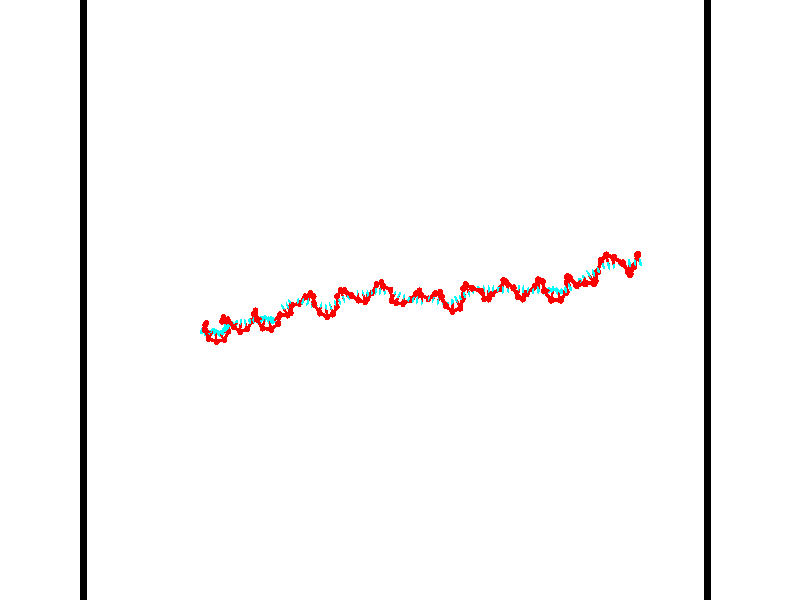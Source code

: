 // switches for output
#declare DRAW_BASES = 1; // possible values are 0, 1; only relevant for DNA ribbons
#declare DRAW_BASES_TYPE = 3; // possible values are 1, 2, 3; only relevant for DNA ribbons
#declare DRAW_FOG = 0; // set to 1 to enable fog

#include "colors.inc"

#include "transforms.inc"
background { rgb <1, 1, 1>}

#default {
   normal{
       ripples 0.25
       frequency 0.20
       turbulence 0.2
       lambda 5
   }
	finish {
		phong 0.1
		phong_size 40.
	}
}

// original window dimensions: 1024x640


// camera settings

camera {
	sky <-0, 1, 0>
	up <-0, 1, 0>
	right 1.6 * <0.99995, 0, 0.00999983>
	location <54.4867, 55, 106.329>
	look_at <55, 55, 55.0001>
	direction <0.513302, 0, -51.3289>
	angle 67.0682
}


# declare cpy_camera_pos = <54.4867, 55, 106.329>;
# if (DRAW_FOG = 1)
fog {
	fog_type 2
	up vnormalize(cpy_camera_pos)
	color rgbt<1,1,1,0.3>
	distance 1e-5
	fog_alt 3e-3
	fog_offset 88
}
# end


// LIGHTS

# declare lum = 6;
global_settings {
	ambient_light rgb lum * <0.05, 0.05, 0.05>
	max_trace_level 15
}# declare cpy_direct_light_amount = 0.25;
light_source
{	1000 * <-0.98995, -1, 1.00995>,
	rgb lum * cpy_direct_light_amount
	parallel
}

light_source
{	1000 * <0.98995, 1, -1.00995>,
	rgb lum * cpy_direct_light_amount
	parallel
}

// strand 0

// nucleotide -1

// particle -1
sphere {
	<36.788017, 53.040073, 49.597553> 0.250000
	pigment { color rgbt <1,0,0,0> }
	no_shadow
}
cylinder {
	<36.722469, 52.785206, 49.898792>,  <36.683140, 52.632286, 50.079536>, 0.100000
	pigment { color rgbt <1,0,0,0> }
	no_shadow
}
cylinder {
	<36.722469, 52.785206, 49.898792>,  <36.788017, 53.040073, 49.597553>, 0.100000
	pigment { color rgbt <1,0,0,0> }
	no_shadow
}

// particle -1
sphere {
	<36.722469, 52.785206, 49.898792> 0.100000
	pigment { color rgbt <1,0,0,0> }
	no_shadow
}
sphere {
	0, 1
	scale<0.080000,0.200000,0.300000>
	matrix <0.900381, 0.215319, 0.378088,
		-0.403064, 0.740033, 0.538414,
		-0.163867, -0.637172, 0.753100,
		36.673309, 52.594055, 50.124722>
	pigment { color rgbt <0,1,1,0> }
	no_shadow
}
cylinder {
	<37.088352, 53.220207, 50.198784>,  <36.788017, 53.040073, 49.597553>, 0.130000
	pigment { color rgbt <1,0,0,0> }
	no_shadow
}

// nucleotide -1

// particle -1
sphere {
	<37.088352, 53.220207, 50.198784> 0.250000
	pigment { color rgbt <1,0,0,0> }
	no_shadow
}
cylinder {
	<37.064941, 52.831562, 50.290474>,  <37.050896, 52.598377, 50.345490>, 0.100000
	pigment { color rgbt <1,0,0,0> }
	no_shadow
}
cylinder {
	<37.064941, 52.831562, 50.290474>,  <37.088352, 53.220207, 50.198784>, 0.100000
	pigment { color rgbt <1,0,0,0> }
	no_shadow
}

// particle -1
sphere {
	<37.064941, 52.831562, 50.290474> 0.100000
	pigment { color rgbt <1,0,0,0> }
	no_shadow
}
sphere {
	0, 1
	scale<0.080000,0.200000,0.300000>
	matrix <0.863572, 0.065916, 0.499899,
		-0.500817, 0.227215, 0.835198,
		-0.058531, -0.971611, 0.229229,
		37.047382, 52.540077, 50.359241>
	pigment { color rgbt <0,1,1,0> }
	no_shadow
}
cylinder {
	<37.221073, 53.162392, 50.875385>,  <37.088352, 53.220207, 50.198784>, 0.130000
	pigment { color rgbt <1,0,0,0> }
	no_shadow
}

// nucleotide -1

// particle -1
sphere {
	<37.221073, 53.162392, 50.875385> 0.250000
	pigment { color rgbt <1,0,0,0> }
	no_shadow
}
cylinder {
	<37.280247, 52.785995, 50.753628>,  <37.315750, 52.560158, 50.680573>, 0.100000
	pigment { color rgbt <1,0,0,0> }
	no_shadow
}
cylinder {
	<37.280247, 52.785995, 50.753628>,  <37.221073, 53.162392, 50.875385>, 0.100000
	pigment { color rgbt <1,0,0,0> }
	no_shadow
}

// particle -1
sphere {
	<37.280247, 52.785995, 50.753628> 0.100000
	pigment { color rgbt <1,0,0,0> }
	no_shadow
}
sphere {
	0, 1
	scale<0.080000,0.200000,0.300000>
	matrix <0.840352, -0.042680, 0.540358,
		-0.521462, -0.335733, 0.784449,
		0.147936, -0.940990, -0.304390,
		37.324627, 52.503700, 50.662312>
	pigment { color rgbt <0,1,1,0> }
	no_shadow
}
cylinder {
	<37.322048, 52.764446, 51.421165>,  <37.221073, 53.162392, 50.875385>, 0.130000
	pigment { color rgbt <1,0,0,0> }
	no_shadow
}

// nucleotide -1

// particle -1
sphere {
	<37.322048, 52.764446, 51.421165> 0.250000
	pigment { color rgbt <1,0,0,0> }
	no_shadow
}
cylinder {
	<37.509098, 52.623566, 51.096874>,  <37.621326, 52.539040, 50.902298>, 0.100000
	pigment { color rgbt <1,0,0,0> }
	no_shadow
}
cylinder {
	<37.509098, 52.623566, 51.096874>,  <37.322048, 52.764446, 51.421165>, 0.100000
	pigment { color rgbt <1,0,0,0> }
	no_shadow
}

// particle -1
sphere {
	<37.509098, 52.623566, 51.096874> 0.100000
	pigment { color rgbt <1,0,0,0> }
	no_shadow
}
sphere {
	0, 1
	scale<0.080000,0.200000,0.300000>
	matrix <0.857285, -0.042785, 0.513062,
		-0.215386, -0.934947, 0.281927,
		0.467623, -0.352198, -0.810731,
		37.649384, 52.517906, 50.853653>
	pigment { color rgbt <0,1,1,0> }
	no_shadow
}
cylinder {
	<37.688942, 52.067024, 51.409512>,  <37.322048, 52.764446, 51.421165>, 0.130000
	pigment { color rgbt <1,0,0,0> }
	no_shadow
}

// nucleotide -1

// particle -1
sphere {
	<37.688942, 52.067024, 51.409512> 0.250000
	pigment { color rgbt <1,0,0,0> }
	no_shadow
}
cylinder {
	<37.845711, 52.386574, 51.226997>,  <37.939774, 52.578304, 51.117489>, 0.100000
	pigment { color rgbt <1,0,0,0> }
	no_shadow
}
cylinder {
	<37.845711, 52.386574, 51.226997>,  <37.688942, 52.067024, 51.409512>, 0.100000
	pigment { color rgbt <1,0,0,0> }
	no_shadow
}

// particle -1
sphere {
	<37.845711, 52.386574, 51.226997> 0.100000
	pigment { color rgbt <1,0,0,0> }
	no_shadow
}
sphere {
	0, 1
	scale<0.080000,0.200000,0.300000>
	matrix <0.745434, 0.014926, 0.666413,
		0.539189, -0.601315, -0.589657,
		0.391923, 0.798873, -0.456288,
		37.963287, 52.626236, 51.090111>
	pigment { color rgbt <0,1,1,0> }
	no_shadow
}
cylinder {
	<38.371368, 51.839397, 51.381424>,  <37.688942, 52.067024, 51.409512>, 0.130000
	pigment { color rgbt <1,0,0,0> }
	no_shadow
}

// nucleotide -1

// particle -1
sphere {
	<38.371368, 51.839397, 51.381424> 0.250000
	pigment { color rgbt <1,0,0,0> }
	no_shadow
}
cylinder {
	<38.337990, 52.237869, 51.391655>,  <38.317963, 52.476952, 51.397793>, 0.100000
	pigment { color rgbt <1,0,0,0> }
	no_shadow
}
cylinder {
	<38.337990, 52.237869, 51.391655>,  <38.371368, 51.839397, 51.381424>, 0.100000
	pigment { color rgbt <1,0,0,0> }
	no_shadow
}

// particle -1
sphere {
	<38.337990, 52.237869, 51.391655> 0.100000
	pigment { color rgbt <1,0,0,0> }
	no_shadow
}
sphere {
	0, 1
	scale<0.080000,0.200000,0.300000>
	matrix <0.747602, 0.045617, 0.662579,
		0.658884, 0.074412, -0.748555,
		-0.083451, 0.996184, 0.025575,
		38.312954, 52.536724, 51.399326>
	pigment { color rgbt <0,1,1,0> }
	no_shadow
}
cylinder {
	<39.054169, 51.994572, 51.219051>,  <38.371368, 51.839397, 51.381424>, 0.130000
	pigment { color rgbt <1,0,0,0> }
	no_shadow
}

// nucleotide -1

// particle -1
sphere {
	<39.054169, 51.994572, 51.219051> 0.250000
	pigment { color rgbt <1,0,0,0> }
	no_shadow
}
cylinder {
	<38.844826, 52.269299, 51.420795>,  <38.719219, 52.434135, 51.541843>, 0.100000
	pigment { color rgbt <1,0,0,0> }
	no_shadow
}
cylinder {
	<38.844826, 52.269299, 51.420795>,  <39.054169, 51.994572, 51.219051>, 0.100000
	pigment { color rgbt <1,0,0,0> }
	no_shadow
}

// particle -1
sphere {
	<38.844826, 52.269299, 51.420795> 0.100000
	pigment { color rgbt <1,0,0,0> }
	no_shadow
}
sphere {
	0, 1
	scale<0.080000,0.200000,0.300000>
	matrix <0.775935, 0.139498, 0.615196,
		0.352167, 0.713322, -0.605929,
		-0.523358, 0.686813, 0.504365,
		38.687817, 52.475342, 51.572105>
	pigment { color rgbt <0,1,1,0> }
	no_shadow
}
cylinder {
	<39.443298, 52.623642, 51.250237>,  <39.054169, 51.994572, 51.219051>, 0.130000
	pigment { color rgbt <1,0,0,0> }
	no_shadow
}

// nucleotide -1

// particle -1
sphere {
	<39.443298, 52.623642, 51.250237> 0.250000
	pigment { color rgbt <1,0,0,0> }
	no_shadow
}
cylinder {
	<39.208759, 52.600163, 51.573410>,  <39.068035, 52.586075, 51.767315>, 0.100000
	pigment { color rgbt <1,0,0,0> }
	no_shadow
}
cylinder {
	<39.208759, 52.600163, 51.573410>,  <39.443298, 52.623642, 51.250237>, 0.100000
	pigment { color rgbt <1,0,0,0> }
	no_shadow
}

// particle -1
sphere {
	<39.208759, 52.600163, 51.573410> 0.100000
	pigment { color rgbt <1,0,0,0> }
	no_shadow
}
sphere {
	0, 1
	scale<0.080000,0.200000,0.300000>
	matrix <0.782670, 0.216107, 0.583717,
		-0.208864, 0.974603, -0.080770,
		-0.586348, -0.058702, 0.807930,
		39.032856, 52.582554, 51.815788>
	pigment { color rgbt <0,1,1,0> }
	no_shadow
}
cylinder {
	<39.480003, 53.308540, 51.621735>,  <39.443298, 52.623642, 51.250237>, 0.130000
	pigment { color rgbt <1,0,0,0> }
	no_shadow
}

// nucleotide -1

// particle -1
sphere {
	<39.480003, 53.308540, 51.621735> 0.250000
	pigment { color rgbt <1,0,0,0> }
	no_shadow
}
cylinder {
	<39.382751, 53.030384, 51.892235>,  <39.324402, 52.863491, 52.054535>, 0.100000
	pigment { color rgbt <1,0,0,0> }
	no_shadow
}
cylinder {
	<39.382751, 53.030384, 51.892235>,  <39.480003, 53.308540, 51.621735>, 0.100000
	pigment { color rgbt <1,0,0,0> }
	no_shadow
}

// particle -1
sphere {
	<39.382751, 53.030384, 51.892235> 0.100000
	pigment { color rgbt <1,0,0,0> }
	no_shadow
}
sphere {
	0, 1
	scale<0.080000,0.200000,0.300000>
	matrix <0.650850, 0.399983, 0.645296,
		-0.719223, 0.597031, 0.355348,
		-0.243128, -0.695391, 0.676255,
		39.309814, 52.821766, 52.095112>
	pigment { color rgbt <0,1,1,0> }
	no_shadow
}
cylinder {
	<39.251171, 53.692268, 52.244343>,  <39.480003, 53.308540, 51.621735>, 0.130000
	pigment { color rgbt <1,0,0,0> }
	no_shadow
}

// nucleotide -1

// particle -1
sphere {
	<39.251171, 53.692268, 52.244343> 0.250000
	pigment { color rgbt <1,0,0,0> }
	no_shadow
}
cylinder {
	<39.431168, 53.338306, 52.292446>,  <39.539165, 53.125931, 52.321308>, 0.100000
	pigment { color rgbt <1,0,0,0> }
	no_shadow
}
cylinder {
	<39.431168, 53.338306, 52.292446>,  <39.251171, 53.692268, 52.244343>, 0.100000
	pigment { color rgbt <1,0,0,0> }
	no_shadow
}

// particle -1
sphere {
	<39.431168, 53.338306, 52.292446> 0.100000
	pigment { color rgbt <1,0,0,0> }
	no_shadow
}
sphere {
	0, 1
	scale<0.080000,0.200000,0.300000>
	matrix <0.625504, 0.408422, 0.664783,
		-0.637381, -0.223925, 0.737294,
		0.449988, -0.884901, 0.120254,
		39.566166, 53.072838, 52.328522>
	pigment { color rgbt <0,1,1,0> }
	no_shadow
}
cylinder {
	<39.325462, 53.432354, 52.954166>,  <39.251171, 53.692268, 52.244343>, 0.130000
	pigment { color rgbt <1,0,0,0> }
	no_shadow
}

// nucleotide -1

// particle -1
sphere {
	<39.325462, 53.432354, 52.954166> 0.250000
	pigment { color rgbt <1,0,0,0> }
	no_shadow
}
cylinder {
	<39.624729, 53.318836, 52.714268>,  <39.804291, 53.250725, 52.570328>, 0.100000
	pigment { color rgbt <1,0,0,0> }
	no_shadow
}
cylinder {
	<39.624729, 53.318836, 52.714268>,  <39.325462, 53.432354, 52.954166>, 0.100000
	pigment { color rgbt <1,0,0,0> }
	no_shadow
}

// particle -1
sphere {
	<39.624729, 53.318836, 52.714268> 0.100000
	pigment { color rgbt <1,0,0,0> }
	no_shadow
}
sphere {
	0, 1
	scale<0.080000,0.200000,0.300000>
	matrix <0.663484, 0.312786, 0.679672,
		-0.005297, -0.906435, 0.422313,
		0.748172, -0.283798, -0.599748,
		39.849182, 53.233696, 52.534344>
	pigment { color rgbt <0,1,1,0> }
	no_shadow
}
cylinder {
	<39.917236, 53.561184, 53.302425>,  <39.325462, 53.432354, 52.954166>, 0.130000
	pigment { color rgbt <1,0,0,0> }
	no_shadow
}

// nucleotide -1

// particle -1
sphere {
	<39.917236, 53.561184, 53.302425> 0.250000
	pigment { color rgbt <1,0,0,0> }
	no_shadow
}
cylinder {
	<40.068962, 53.390453, 52.974052>,  <40.160000, 53.288013, 52.777027>, 0.100000
	pigment { color rgbt <1,0,0,0> }
	no_shadow
}
cylinder {
	<40.068962, 53.390453, 52.974052>,  <39.917236, 53.561184, 53.302425>, 0.100000
	pigment { color rgbt <1,0,0,0> }
	no_shadow
}

// particle -1
sphere {
	<40.068962, 53.390453, 52.974052> 0.100000
	pigment { color rgbt <1,0,0,0> }
	no_shadow
}
sphere {
	0, 1
	scale<0.080000,0.200000,0.300000>
	matrix <0.923020, 0.112761, 0.367858,
		-0.064442, -0.897275, 0.436743,
		0.379317, -0.426828, -0.820936,
		40.182758, 53.262405, 52.727772>
	pigment { color rgbt <0,1,1,0> }
	no_shadow
}
cylinder {
	<40.485092, 53.029930, 53.461975>,  <39.917236, 53.561184, 53.302425>, 0.130000
	pigment { color rgbt <1,0,0,0> }
	no_shadow
}

// nucleotide -1

// particle -1
sphere {
	<40.485092, 53.029930, 53.461975> 0.250000
	pigment { color rgbt <1,0,0,0> }
	no_shadow
}
cylinder {
	<40.541355, 53.194145, 53.101601>,  <40.575111, 53.292675, 52.885376>, 0.100000
	pigment { color rgbt <1,0,0,0> }
	no_shadow
}
cylinder {
	<40.541355, 53.194145, 53.101601>,  <40.485092, 53.029930, 53.461975>, 0.100000
	pigment { color rgbt <1,0,0,0> }
	no_shadow
}

// particle -1
sphere {
	<40.541355, 53.194145, 53.101601> 0.100000
	pigment { color rgbt <1,0,0,0> }
	no_shadow
}
sphere {
	0, 1
	scale<0.080000,0.200000,0.300000>
	matrix <0.950050, 0.200104, 0.239504,
		0.278605, -0.889618, -0.361884,
		0.140653, 0.410535, -0.900932,
		40.583549, 53.317307, 52.831322>
	pigment { color rgbt <0,1,1,0> }
	no_shadow
}
cylinder {
	<40.957958, 52.681828, 53.125397>,  <40.485092, 53.029930, 53.461975>, 0.130000
	pigment { color rgbt <1,0,0,0> }
	no_shadow
}

// nucleotide -1

// particle -1
sphere {
	<40.957958, 52.681828, 53.125397> 0.250000
	pigment { color rgbt <1,0,0,0> }
	no_shadow
}
cylinder {
	<40.961998, 53.063274, 53.005051>,  <40.964420, 53.292141, 52.932842>, 0.100000
	pigment { color rgbt <1,0,0,0> }
	no_shadow
}
cylinder {
	<40.961998, 53.063274, 53.005051>,  <40.957958, 52.681828, 53.125397>, 0.100000
	pigment { color rgbt <1,0,0,0> }
	no_shadow
}

// particle -1
sphere {
	<40.961998, 53.063274, 53.005051> 0.100000
	pigment { color rgbt <1,0,0,0> }
	no_shadow
}
sphere {
	0, 1
	scale<0.080000,0.200000,0.300000>
	matrix <0.993638, 0.024183, 0.109998,
		0.112171, -0.300058, -0.947303,
		0.010097, 0.953614, -0.300861,
		40.965027, 53.349358, 52.914791>
	pigment { color rgbt <0,1,1,0> }
	no_shadow
}
cylinder {
	<41.437431, 52.843273, 52.559593>,  <40.957958, 52.681828, 53.125397>, 0.130000
	pigment { color rgbt <1,0,0,0> }
	no_shadow
}

// nucleotide -1

// particle -1
sphere {
	<41.437431, 52.843273, 52.559593> 0.250000
	pigment { color rgbt <1,0,0,0> }
	no_shadow
}
cylinder {
	<41.403820, 53.143295, 52.821999>,  <41.383652, 53.323307, 52.979443>, 0.100000
	pigment { color rgbt <1,0,0,0> }
	no_shadow
}
cylinder {
	<41.403820, 53.143295, 52.821999>,  <41.437431, 52.843273, 52.559593>, 0.100000
	pigment { color rgbt <1,0,0,0> }
	no_shadow
}

// particle -1
sphere {
	<41.403820, 53.143295, 52.821999> 0.100000
	pigment { color rgbt <1,0,0,0> }
	no_shadow
}
sphere {
	0, 1
	scale<0.080000,0.200000,0.300000>
	matrix <0.973537, 0.202203, -0.106486,
		-0.212519, 0.629706, -0.747198,
		-0.084031, 0.750056, 0.656015,
		41.378613, 53.368313, 53.018803>
	pigment { color rgbt <0,1,1,0> }
	no_shadow
}
cylinder {
	<41.839821, 53.453297, 52.234798>,  <41.437431, 52.843273, 52.559593>, 0.130000
	pigment { color rgbt <1,0,0,0> }
	no_shadow
}

// nucleotide -1

// particle -1
sphere {
	<41.839821, 53.453297, 52.234798> 0.250000
	pigment { color rgbt <1,0,0,0> }
	no_shadow
}
cylinder {
	<41.794243, 53.451302, 52.632187>,  <41.766895, 53.450104, 52.870621>, 0.100000
	pigment { color rgbt <1,0,0,0> }
	no_shadow
}
cylinder {
	<41.794243, 53.451302, 52.632187>,  <41.839821, 53.453297, 52.234798>, 0.100000
	pigment { color rgbt <1,0,0,0> }
	no_shadow
}

// particle -1
sphere {
	<41.794243, 53.451302, 52.632187> 0.100000
	pigment { color rgbt <1,0,0,0> }
	no_shadow
}
sphere {
	0, 1
	scale<0.080000,0.200000,0.300000>
	matrix <0.963241, 0.244314, 0.111702,
		-0.243277, 0.969683, -0.023031,
		-0.113942, -0.004990, 0.993475,
		41.760059, 53.449806, 52.930229>
	pigment { color rgbt <0,1,1,0> }
	no_shadow
}
cylinder {
	<42.172646, 53.986008, 52.499092>,  <41.839821, 53.453297, 52.234798>, 0.130000
	pigment { color rgbt <1,0,0,0> }
	no_shadow
}

// nucleotide -1

// particle -1
sphere {
	<42.172646, 53.986008, 52.499092> 0.250000
	pigment { color rgbt <1,0,0,0> }
	no_shadow
}
cylinder {
	<42.160172, 53.723450, 52.800602>,  <42.152687, 53.565914, 52.981506>, 0.100000
	pigment { color rgbt <1,0,0,0> }
	no_shadow
}
cylinder {
	<42.160172, 53.723450, 52.800602>,  <42.172646, 53.986008, 52.499092>, 0.100000
	pigment { color rgbt <1,0,0,0> }
	no_shadow
}

// particle -1
sphere {
	<42.160172, 53.723450, 52.800602> 0.100000
	pigment { color rgbt <1,0,0,0> }
	no_shadow
}
sphere {
	0, 1
	scale<0.080000,0.200000,0.300000>
	matrix <0.953706, 0.206144, 0.218974,
		-0.299119, 0.725707, 0.619578,
		-0.031189, -0.656394, 0.753773,
		42.150814, 53.526531, 53.026733>
	pigment { color rgbt <0,1,1,0> }
	no_shadow
}
cylinder {
	<42.336250, 54.207031, 53.248043>,  <42.172646, 53.986008, 52.499092>, 0.130000
	pigment { color rgbt <1,0,0,0> }
	no_shadow
}

// nucleotide -1

// particle -1
sphere {
	<42.336250, 54.207031, 53.248043> 0.250000
	pigment { color rgbt <1,0,0,0> }
	no_shadow
}
cylinder {
	<42.440228, 53.820839, 53.254765>,  <42.502613, 53.589123, 53.258797>, 0.100000
	pigment { color rgbt <1,0,0,0> }
	no_shadow
}
cylinder {
	<42.440228, 53.820839, 53.254765>,  <42.336250, 54.207031, 53.248043>, 0.100000
	pigment { color rgbt <1,0,0,0> }
	no_shadow
}

// particle -1
sphere {
	<42.440228, 53.820839, 53.254765> 0.100000
	pigment { color rgbt <1,0,0,0> }
	no_shadow
}
sphere {
	0, 1
	scale<0.080000,0.200000,0.300000>
	matrix <0.860290, 0.239461, 0.450067,
		-0.438553, -0.102536, 0.892837,
		0.259947, -0.965477, 0.016806,
		42.518211, 53.531197, 53.259808>
	pigment { color rgbt <0,1,1,0> }
	no_shadow
}
cylinder {
	<42.383526, 53.983021, 53.966927>,  <42.336250, 54.207031, 53.248043>, 0.130000
	pigment { color rgbt <1,0,0,0> }
	no_shadow
}

// nucleotide -1

// particle -1
sphere {
	<42.383526, 53.983021, 53.966927> 0.250000
	pigment { color rgbt <1,0,0,0> }
	no_shadow
}
cylinder {
	<42.589153, 53.733006, 53.731956>,  <42.712528, 53.582996, 53.590977>, 0.100000
	pigment { color rgbt <1,0,0,0> }
	no_shadow
}
cylinder {
	<42.589153, 53.733006, 53.731956>,  <42.383526, 53.983021, 53.966927>, 0.100000
	pigment { color rgbt <1,0,0,0> }
	no_shadow
}

// particle -1
sphere {
	<42.589153, 53.733006, 53.731956> 0.100000
	pigment { color rgbt <1,0,0,0> }
	no_shadow
}
sphere {
	0, 1
	scale<0.080000,0.200000,0.300000>
	matrix <0.851046, 0.286220, 0.440226,
		-0.107025, -0.726229, 0.679071,
		0.514068, -0.625036, -0.587422,
		42.743374, 53.545494, 53.555729>
	pigment { color rgbt <0,1,1,0> }
	no_shadow
}
cylinder {
	<42.731155, 53.634129, 54.529083>,  <42.383526, 53.983021, 53.966927>, 0.130000
	pigment { color rgbt <1,0,0,0> }
	no_shadow
}

// nucleotide -1

// particle -1
sphere {
	<42.731155, 53.634129, 54.529083> 0.250000
	pigment { color rgbt <1,0,0,0> }
	no_shadow
}
cylinder {
	<42.897987, 53.646107, 54.165733>,  <42.998085, 53.653294, 53.947723>, 0.100000
	pigment { color rgbt <1,0,0,0> }
	no_shadow
}
cylinder {
	<42.897987, 53.646107, 54.165733>,  <42.731155, 53.634129, 54.529083>, 0.100000
	pigment { color rgbt <1,0,0,0> }
	no_shadow
}

// particle -1
sphere {
	<42.897987, 53.646107, 54.165733> 0.100000
	pigment { color rgbt <1,0,0,0> }
	no_shadow
}
sphere {
	0, 1
	scale<0.080000,0.200000,0.300000>
	matrix <0.904024, 0.089401, 0.418029,
		0.093733, -0.995545, 0.010204,
		0.417079, 0.029959, -0.908376,
		43.023109, 53.655090, 53.893219>
	pigment { color rgbt <0,1,1,0> }
	no_shadow
}
cylinder {
	<43.182751, 52.985455, 54.319530>,  <42.731155, 53.634129, 54.529083>, 0.130000
	pigment { color rgbt <1,0,0,0> }
	no_shadow
}

// nucleotide -1

// particle -1
sphere {
	<43.182751, 52.985455, 54.319530> 0.250000
	pigment { color rgbt <1,0,0,0> }
	no_shadow
}
cylinder {
	<43.268959, 53.364239, 54.224182>,  <43.320686, 53.591507, 54.166973>, 0.100000
	pigment { color rgbt <1,0,0,0> }
	no_shadow
}
cylinder {
	<43.268959, 53.364239, 54.224182>,  <43.182751, 52.985455, 54.319530>, 0.100000
	pigment { color rgbt <1,0,0,0> }
	no_shadow
}

// particle -1
sphere {
	<43.268959, 53.364239, 54.224182> 0.100000
	pigment { color rgbt <1,0,0,0> }
	no_shadow
}
sphere {
	0, 1
	scale<0.080000,0.200000,0.300000>
	matrix <0.727165, 0.007290, 0.686424,
		0.651752, -0.321278, -0.687023,
		0.215525, 0.946957, -0.238373,
		43.333618, 53.648327, 54.152672>
	pigment { color rgbt <0,1,1,0> }
	no_shadow
}
cylinder {
	<43.933670, 52.878605, 54.318729>,  <43.182751, 52.985455, 54.319530>, 0.130000
	pigment { color rgbt <1,0,0,0> }
	no_shadow
}

// nucleotide -1

// particle -1
sphere {
	<43.933670, 52.878605, 54.318729> 0.250000
	pigment { color rgbt <1,0,0,0> }
	no_shadow
}
cylinder {
	<43.838356, 53.263809, 54.369057>,  <43.781166, 53.494930, 54.399254>, 0.100000
	pigment { color rgbt <1,0,0,0> }
	no_shadow
}
cylinder {
	<43.838356, 53.263809, 54.369057>,  <43.933670, 52.878605, 54.318729>, 0.100000
	pigment { color rgbt <1,0,0,0> }
	no_shadow
}

// particle -1
sphere {
	<43.838356, 53.263809, 54.369057> 0.100000
	pigment { color rgbt <1,0,0,0> }
	no_shadow
}
sphere {
	0, 1
	scale<0.080000,0.200000,0.300000>
	matrix <0.679977, 0.072935, 0.729597,
		0.693433, 0.259406, -0.672205,
		-0.238289, 0.963010, 0.125815,
		43.766869, 53.552711, 54.406799>
	pigment { color rgbt <0,1,1,0> }
	no_shadow
}
cylinder {
	<44.555386, 53.319527, 54.386726>,  <43.933670, 52.878605, 54.318729>, 0.130000
	pigment { color rgbt <1,0,0,0> }
	no_shadow
}

// nucleotide -1

// particle -1
sphere {
	<44.555386, 53.319527, 54.386726> 0.250000
	pigment { color rgbt <1,0,0,0> }
	no_shadow
}
cylinder {
	<44.270638, 53.494667, 54.606373>,  <44.099789, 53.599751, 54.738159>, 0.100000
	pigment { color rgbt <1,0,0,0> }
	no_shadow
}
cylinder {
	<44.270638, 53.494667, 54.606373>,  <44.555386, 53.319527, 54.386726>, 0.100000
	pigment { color rgbt <1,0,0,0> }
	no_shadow
}

// particle -1
sphere {
	<44.270638, 53.494667, 54.606373> 0.100000
	pigment { color rgbt <1,0,0,0> }
	no_shadow
}
sphere {
	0, 1
	scale<0.080000,0.200000,0.300000>
	matrix <0.419389, -0.362129, 0.832451,
		0.563344, 0.822888, 0.074157,
		-0.711868, 0.437856, 0.549114,
		44.057076, 53.626022, 54.771107>
	pigment { color rgbt <0,1,1,0> }
	no_shadow
}
cylinder {
	<44.772724, 53.952759, 54.850090>,  <44.555386, 53.319527, 54.386726>, 0.130000
	pigment { color rgbt <1,0,0,0> }
	no_shadow
}

// nucleotide -1

// particle -1
sphere {
	<44.772724, 53.952759, 54.850090> 0.250000
	pigment { color rgbt <1,0,0,0> }
	no_shadow
}
cylinder {
	<44.485073, 53.700871, 54.967606>,  <44.312481, 53.549740, 55.038113>, 0.100000
	pigment { color rgbt <1,0,0,0> }
	no_shadow
}
cylinder {
	<44.485073, 53.700871, 54.967606>,  <44.772724, 53.952759, 54.850090>, 0.100000
	pigment { color rgbt <1,0,0,0> }
	no_shadow
}

// particle -1
sphere {
	<44.485073, 53.700871, 54.967606> 0.100000
	pigment { color rgbt <1,0,0,0> }
	no_shadow
}
sphere {
	0, 1
	scale<0.080000,0.200000,0.300000>
	matrix <0.514099, -0.197708, 0.834634,
		-0.467499, 0.751245, 0.465914,
		-0.719130, -0.629716, 0.293786,
		44.269333, 53.511955, 55.055740>
	pigment { color rgbt <0,1,1,0> }
	no_shadow
}
cylinder {
	<45.352081, 53.922260, 54.311405>,  <44.772724, 53.952759, 54.850090>, 0.130000
	pigment { color rgbt <1,0,0,0> }
	no_shadow
}

// nucleotide -1

// particle -1
sphere {
	<45.352081, 53.922260, 54.311405> 0.250000
	pigment { color rgbt <1,0,0,0> }
	no_shadow
}
cylinder {
	<45.101536, 54.217140, 54.210049>,  <44.951210, 54.394070, 54.149235>, 0.100000
	pigment { color rgbt <1,0,0,0> }
	no_shadow
}
cylinder {
	<45.101536, 54.217140, 54.210049>,  <45.352081, 53.922260, 54.311405>, 0.100000
	pigment { color rgbt <1,0,0,0> }
	no_shadow
}

// particle -1
sphere {
	<45.101536, 54.217140, 54.210049> 0.100000
	pigment { color rgbt <1,0,0,0> }
	no_shadow
}
sphere {
	0, 1
	scale<0.080000,0.200000,0.300000>
	matrix <0.766314, 0.522693, -0.373571,
		-0.142953, -0.428165, -0.892322,
		-0.626360, 0.737202, -0.253389,
		44.913628, 54.438301, 54.134033>
	pigment { color rgbt <0,1,1,0> }
	no_shadow
}
cylinder {
	<45.488243, 54.055481, 53.602646>,  <45.352081, 53.922260, 54.311405>, 0.130000
	pigment { color rgbt <1,0,0,0> }
	no_shadow
}

// nucleotide -1

// particle -1
sphere {
	<45.488243, 54.055481, 53.602646> 0.250000
	pigment { color rgbt <1,0,0,0> }
	no_shadow
}
cylinder {
	<45.361355, 54.363873, 53.823540>,  <45.285221, 54.548908, 53.956078>, 0.100000
	pigment { color rgbt <1,0,0,0> }
	no_shadow
}
cylinder {
	<45.361355, 54.363873, 53.823540>,  <45.488243, 54.055481, 53.602646>, 0.100000
	pigment { color rgbt <1,0,0,0> }
	no_shadow
}

// particle -1
sphere {
	<45.361355, 54.363873, 53.823540> 0.100000
	pigment { color rgbt <1,0,0,0> }
	no_shadow
}
sphere {
	0, 1
	scale<0.080000,0.200000,0.300000>
	matrix <0.813825, 0.520266, -0.258866,
		-0.486889, 0.367305, -0.792481,
		-0.317218, 0.770980, 0.552234,
		45.266190, 54.595165, 53.989208>
	pigment { color rgbt <0,1,1,0> }
	no_shadow
}
cylinder {
	<45.514648, 54.612247, 53.203850>,  <45.488243, 54.055481, 53.602646>, 0.130000
	pigment { color rgbt <1,0,0,0> }
	no_shadow
}

// nucleotide -1

// particle -1
sphere {
	<45.514648, 54.612247, 53.203850> 0.250000
	pigment { color rgbt <1,0,0,0> }
	no_shadow
}
cylinder {
	<45.452595, 54.785084, 53.559204>,  <45.415363, 54.888786, 53.772415>, 0.100000
	pigment { color rgbt <1,0,0,0> }
	no_shadow
}
cylinder {
	<45.452595, 54.785084, 53.559204>,  <45.514648, 54.612247, 53.203850>, 0.100000
	pigment { color rgbt <1,0,0,0> }
	no_shadow
}

// particle -1
sphere {
	<45.452595, 54.785084, 53.559204> 0.100000
	pigment { color rgbt <1,0,0,0> }
	no_shadow
}
sphere {
	0, 1
	scale<0.080000,0.200000,0.300000>
	matrix <0.754992, 0.631822, -0.175465,
		-0.637119, 0.643503, -0.424244,
		-0.155135, 0.432093, 0.888385,
		45.406055, 54.914711, 53.825718>
	pigment { color rgbt <0,1,1,0> }
	no_shadow
}
cylinder {
	<46.055939, 54.728294, 52.607952>,  <45.514648, 54.612247, 53.203850>, 0.130000
	pigment { color rgbt <1,0,0,0> }
	no_shadow
}

// nucleotide -1

// particle -1
sphere {
	<46.055939, 54.728294, 52.607952> 0.250000
	pigment { color rgbt <1,0,0,0> }
	no_shadow
}
cylinder {
	<46.062962, 54.851448, 52.988457>,  <46.067173, 54.925339, 53.216759>, 0.100000
	pigment { color rgbt <1,0,0,0> }
	no_shadow
}
cylinder {
	<46.062962, 54.851448, 52.988457>,  <46.055939, 54.728294, 52.607952>, 0.100000
	pigment { color rgbt <1,0,0,0> }
	no_shadow
}

// particle -1
sphere {
	<46.062962, 54.851448, 52.988457> 0.100000
	pigment { color rgbt <1,0,0,0> }
	no_shadow
}
sphere {
	0, 1
	scale<0.080000,0.200000,0.300000>
	matrix <0.962147, -0.263992, 0.067688,
		0.271966, 0.914067, -0.300860,
		0.017554, 0.307880, 0.951263,
		46.068226, 54.943813, 53.273834>
	pigment { color rgbt <0,1,1,0> }
	no_shadow
}
cylinder {
	<46.614807, 55.252392, 52.652546>,  <46.055939, 54.728294, 52.607952>, 0.130000
	pigment { color rgbt <1,0,0,0> }
	no_shadow
}

// nucleotide -1

// particle -1
sphere {
	<46.614807, 55.252392, 52.652546> 0.250000
	pigment { color rgbt <1,0,0,0> }
	no_shadow
}
cylinder {
	<46.540398, 55.044533, 52.986099>,  <46.495750, 54.919815, 53.186230>, 0.100000
	pigment { color rgbt <1,0,0,0> }
	no_shadow
}
cylinder {
	<46.540398, 55.044533, 52.986099>,  <46.614807, 55.252392, 52.652546>, 0.100000
	pigment { color rgbt <1,0,0,0> }
	no_shadow
}

// particle -1
sphere {
	<46.540398, 55.044533, 52.986099> 0.100000
	pigment { color rgbt <1,0,0,0> }
	no_shadow
}
sphere {
	0, 1
	scale<0.080000,0.200000,0.300000>
	matrix <0.976618, -0.190869, 0.098927,
		0.107755, 0.832786, 0.543006,
		-0.186028, -0.519650, 0.833881,
		46.484589, 54.888638, 53.236263>
	pigment { color rgbt <0,1,1,0> }
	no_shadow
}
cylinder {
	<47.138485, 55.494442, 53.047470>,  <46.614807, 55.252392, 52.652546>, 0.130000
	pigment { color rgbt <1,0,0,0> }
	no_shadow
}

// nucleotide -1

// particle -1
sphere {
	<47.138485, 55.494442, 53.047470> 0.250000
	pigment { color rgbt <1,0,0,0> }
	no_shadow
}
cylinder {
	<47.014973, 55.126129, 53.142815>,  <46.940865, 54.905140, 53.200024>, 0.100000
	pigment { color rgbt <1,0,0,0> }
	no_shadow
}
cylinder {
	<47.014973, 55.126129, 53.142815>,  <47.138485, 55.494442, 53.047470>, 0.100000
	pigment { color rgbt <1,0,0,0> }
	no_shadow
}

// particle -1
sphere {
	<47.014973, 55.126129, 53.142815> 0.100000
	pigment { color rgbt <1,0,0,0> }
	no_shadow
}
sphere {
	0, 1
	scale<0.080000,0.200000,0.300000>
	matrix <0.951077, -0.296151, 0.088019,
		-0.010454, 0.253881, 0.967179,
		-0.308777, -0.920782, 0.238365,
		46.922340, 54.849895, 53.214325>
	pigment { color rgbt <0,1,1,0> }
	no_shadow
}
cylinder {
	<47.481804, 55.269352, 53.628677>,  <47.138485, 55.494442, 53.047470>, 0.130000
	pigment { color rgbt <1,0,0,0> }
	no_shadow
}

// nucleotide -1

// particle -1
sphere {
	<47.481804, 55.269352, 53.628677> 0.250000
	pigment { color rgbt <1,0,0,0> }
	no_shadow
}
cylinder {
	<47.378014, 54.935497, 53.434334>,  <47.315739, 54.735184, 53.317730>, 0.100000
	pigment { color rgbt <1,0,0,0> }
	no_shadow
}
cylinder {
	<47.378014, 54.935497, 53.434334>,  <47.481804, 55.269352, 53.628677>, 0.100000
	pigment { color rgbt <1,0,0,0> }
	no_shadow
}

// particle -1
sphere {
	<47.378014, 54.935497, 53.434334> 0.100000
	pigment { color rgbt <1,0,0,0> }
	no_shadow
}
sphere {
	0, 1
	scale<0.080000,0.200000,0.300000>
	matrix <0.931522, -0.349047, 0.102138,
		-0.254835, -0.426085, 0.868050,
		-0.259471, -0.834636, -0.485857,
		47.300171, 54.685108, 53.288578>
	pigment { color rgbt <0,1,1,0> }
	no_shadow
}
cylinder {
	<47.605484, 54.671478, 54.087872>,  <47.481804, 55.269352, 53.628677>, 0.130000
	pigment { color rgbt <1,0,0,0> }
	no_shadow
}

// nucleotide -1

// particle -1
sphere {
	<47.605484, 54.671478, 54.087872> 0.250000
	pigment { color rgbt <1,0,0,0> }
	no_shadow
}
cylinder {
	<47.649136, 54.613628, 53.694492>,  <47.675327, 54.578918, 53.458466>, 0.100000
	pigment { color rgbt <1,0,0,0> }
	no_shadow
}
cylinder {
	<47.649136, 54.613628, 53.694492>,  <47.605484, 54.671478, 54.087872>, 0.100000
	pigment { color rgbt <1,0,0,0> }
	no_shadow
}

// particle -1
sphere {
	<47.649136, 54.613628, 53.694492> 0.100000
	pigment { color rgbt <1,0,0,0> }
	no_shadow
}
sphere {
	0, 1
	scale<0.080000,0.200000,0.300000>
	matrix <0.983540, -0.127630, 0.127908,
		-0.144016, -0.981221, 0.128312,
		0.109130, -0.144621, -0.983451,
		47.681873, 54.570244, 53.399456>
	pigment { color rgbt <0,1,1,0> }
	no_shadow
}
cylinder {
	<48.038921, 54.053276, 53.899841>,  <47.605484, 54.671478, 54.087872>, 0.130000
	pigment { color rgbt <1,0,0,0> }
	no_shadow
}

// nucleotide -1

// particle -1
sphere {
	<48.038921, 54.053276, 53.899841> 0.250000
	pigment { color rgbt <1,0,0,0> }
	no_shadow
}
cylinder {
	<48.071217, 54.348953, 53.632385>,  <48.090595, 54.526360, 53.471912>, 0.100000
	pigment { color rgbt <1,0,0,0> }
	no_shadow
}
cylinder {
	<48.071217, 54.348953, 53.632385>,  <48.038921, 54.053276, 53.899841>, 0.100000
	pigment { color rgbt <1,0,0,0> }
	no_shadow
}

// particle -1
sphere {
	<48.071217, 54.348953, 53.632385> 0.100000
	pigment { color rgbt <1,0,0,0> }
	no_shadow
}
sphere {
	0, 1
	scale<0.080000,0.200000,0.300000>
	matrix <0.985277, -0.160615, -0.058583,
		-0.150698, -0.654067, -0.741274,
		0.080743, 0.739189, -0.668641,
		48.095440, 54.570709, 53.431793>
	pigment { color rgbt <0,1,1,0> }
	no_shadow
}
cylinder {
	<48.639114, 53.784058, 53.467815>,  <48.038921, 54.053276, 53.899841>, 0.130000
	pigment { color rgbt <1,0,0,0> }
	no_shadow
}

// nucleotide -1

// particle -1
sphere {
	<48.639114, 53.784058, 53.467815> 0.250000
	pigment { color rgbt <1,0,0,0> }
	no_shadow
}
cylinder {
	<48.573391, 54.166416, 53.370434>,  <48.533955, 54.395832, 53.312004>, 0.100000
	pigment { color rgbt <1,0,0,0> }
	no_shadow
}
cylinder {
	<48.573391, 54.166416, 53.370434>,  <48.639114, 53.784058, 53.467815>, 0.100000
	pigment { color rgbt <1,0,0,0> }
	no_shadow
}

// particle -1
sphere {
	<48.573391, 54.166416, 53.370434> 0.100000
	pigment { color rgbt <1,0,0,0> }
	no_shadow
}
sphere {
	0, 1
	scale<0.080000,0.200000,0.300000>
	matrix <0.986203, 0.154165, -0.060301,
		-0.020109, -0.250002, -0.968036,
		-0.164312, 0.955893, -0.243453,
		48.524097, 54.453186, 53.297398>
	pigment { color rgbt <0,1,1,0> }
	no_shadow
}
cylinder {
	<49.087555, 53.955219, 52.897266>,  <48.639114, 53.784058, 53.467815>, 0.130000
	pigment { color rgbt <1,0,0,0> }
	no_shadow
}

// nucleotide -1

// particle -1
sphere {
	<49.087555, 53.955219, 52.897266> 0.250000
	pigment { color rgbt <1,0,0,0> }
	no_shadow
}
cylinder {
	<48.978554, 54.299301, 53.069675>,  <48.913155, 54.505753, 53.173122>, 0.100000
	pigment { color rgbt <1,0,0,0> }
	no_shadow
}
cylinder {
	<48.978554, 54.299301, 53.069675>,  <49.087555, 53.955219, 52.897266>, 0.100000
	pigment { color rgbt <1,0,0,0> }
	no_shadow
}

// particle -1
sphere {
	<48.978554, 54.299301, 53.069675> 0.100000
	pigment { color rgbt <1,0,0,0> }
	no_shadow
}
sphere {
	0, 1
	scale<0.080000,0.200000,0.300000>
	matrix <0.933343, 0.345141, -0.098734,
		-0.233697, 0.375390, -0.896921,
		-0.272501, 0.860209, 0.431026,
		48.896805, 54.557365, 53.198982>
	pigment { color rgbt <0,1,1,0> }
	no_shadow
}
cylinder {
	<49.393837, 54.501110, 52.506802>,  <49.087555, 53.955219, 52.897266>, 0.130000
	pigment { color rgbt <1,0,0,0> }
	no_shadow
}

// nucleotide -1

// particle -1
sphere {
	<49.393837, 54.501110, 52.506802> 0.250000
	pigment { color rgbt <1,0,0,0> }
	no_shadow
}
cylinder {
	<49.352230, 54.654724, 52.873779>,  <49.327267, 54.746891, 53.093964>, 0.100000
	pigment { color rgbt <1,0,0,0> }
	no_shadow
}
cylinder {
	<49.352230, 54.654724, 52.873779>,  <49.393837, 54.501110, 52.506802>, 0.100000
	pigment { color rgbt <1,0,0,0> }
	no_shadow
}

// particle -1
sphere {
	<49.352230, 54.654724, 52.873779> 0.100000
	pigment { color rgbt <1,0,0,0> }
	no_shadow
}
sphere {
	0, 1
	scale<0.080000,0.200000,0.300000>
	matrix <0.955841, 0.293527, -0.014495,
		-0.274861, 0.875421, -0.397606,
		-0.104019, 0.384032, 0.917442,
		49.321026, 54.769932, 53.149014>
	pigment { color rgbt <0,1,1,0> }
	no_shadow
}
cylinder {
	<49.432178, 55.261959, 52.580513>,  <49.393837, 54.501110, 52.506802>, 0.130000
	pigment { color rgbt <1,0,0,0> }
	no_shadow
}

// nucleotide -1

// particle -1
sphere {
	<49.432178, 55.261959, 52.580513> 0.250000
	pigment { color rgbt <1,0,0,0> }
	no_shadow
}
cylinder {
	<49.584328, 55.044285, 52.879627>,  <49.675617, 54.913681, 53.059097>, 0.100000
	pigment { color rgbt <1,0,0,0> }
	no_shadow
}
cylinder {
	<49.584328, 55.044285, 52.879627>,  <49.432178, 55.261959, 52.580513>, 0.100000
	pigment { color rgbt <1,0,0,0> }
	no_shadow
}

// particle -1
sphere {
	<49.584328, 55.044285, 52.879627> 0.100000
	pigment { color rgbt <1,0,0,0> }
	no_shadow
}
sphere {
	0, 1
	scale<0.080000,0.200000,0.300000>
	matrix <0.896304, 0.416196, -0.153038,
		-0.227944, 0.728453, 0.646063,
		0.380370, -0.544185, 0.747785,
		49.698437, 54.881031, 53.103962>
	pigment { color rgbt <0,1,1,0> }
	no_shadow
}
cylinder {
	<49.788113, 55.697060, 53.115501>,  <49.432178, 55.261959, 52.580513>, 0.130000
	pigment { color rgbt <1,0,0,0> }
	no_shadow
}

// nucleotide -1

// particle -1
sphere {
	<49.788113, 55.697060, 53.115501> 0.250000
	pigment { color rgbt <1,0,0,0> }
	no_shadow
}
cylinder {
	<49.948990, 55.334412, 53.166542>,  <50.045517, 55.116821, 53.197166>, 0.100000
	pigment { color rgbt <1,0,0,0> }
	no_shadow
}
cylinder {
	<49.948990, 55.334412, 53.166542>,  <49.788113, 55.697060, 53.115501>, 0.100000
	pigment { color rgbt <1,0,0,0> }
	no_shadow
}

// particle -1
sphere {
	<49.948990, 55.334412, 53.166542> 0.100000
	pigment { color rgbt <1,0,0,0> }
	no_shadow
}
sphere {
	0, 1
	scale<0.080000,0.200000,0.300000>
	matrix <0.906266, 0.374419, -0.196195,
		0.130099, 0.194547, 0.972227,
		0.402190, -0.906621, 0.127600,
		50.069649, 55.062424, 53.204823>
	pigment { color rgbt <0,1,1,0> }
	no_shadow
}
cylinder {
	<50.178028, 55.693550, 53.705193>,  <49.788113, 55.697060, 53.115501>, 0.130000
	pigment { color rgbt <1,0,0,0> }
	no_shadow
}

// nucleotide -1

// particle -1
sphere {
	<50.178028, 55.693550, 53.705193> 0.250000
	pigment { color rgbt <1,0,0,0> }
	no_shadow
}
cylinder {
	<50.325542, 55.434761, 53.438232>,  <50.414051, 55.279488, 53.278057>, 0.100000
	pigment { color rgbt <1,0,0,0> }
	no_shadow
}
cylinder {
	<50.325542, 55.434761, 53.438232>,  <50.178028, 55.693550, 53.705193>, 0.100000
	pigment { color rgbt <1,0,0,0> }
	no_shadow
}

// particle -1
sphere {
	<50.325542, 55.434761, 53.438232> 0.100000
	pigment { color rgbt <1,0,0,0> }
	no_shadow
}
sphere {
	0, 1
	scale<0.080000,0.200000,0.300000>
	matrix <0.892531, 0.446995, 0.059865,
		0.259593, -0.617751, 0.742290,
		0.368782, -0.646977, -0.667399,
		50.436176, 55.240669, 53.238014>
	pigment { color rgbt <0,1,1,0> }
	no_shadow
}
cylinder {
	<50.800465, 55.337124, 53.906296>,  <50.178028, 55.693550, 53.705193>, 0.130000
	pigment { color rgbt <1,0,0,0> }
	no_shadow
}

// nucleotide -1

// particle -1
sphere {
	<50.800465, 55.337124, 53.906296> 0.250000
	pigment { color rgbt <1,0,0,0> }
	no_shadow
}
cylinder {
	<50.808834, 55.348995, 53.506561>,  <50.813854, 55.356117, 53.266720>, 0.100000
	pigment { color rgbt <1,0,0,0> }
	no_shadow
}
cylinder {
	<50.808834, 55.348995, 53.506561>,  <50.800465, 55.337124, 53.906296>, 0.100000
	pigment { color rgbt <1,0,0,0> }
	no_shadow
}

// particle -1
sphere {
	<50.808834, 55.348995, 53.506561> 0.100000
	pigment { color rgbt <1,0,0,0> }
	no_shadow
}
sphere {
	0, 1
	scale<0.080000,0.200000,0.300000>
	matrix <0.908352, 0.417027, 0.031400,
		0.417683, -0.908410, -0.018232,
		0.020921, 0.029676, -0.999341,
		50.815109, 55.357899, 53.206760>
	pigment { color rgbt <0,1,1,0> }
	no_shadow
}
cylinder {
	<51.370800, 54.987469, 53.640228>,  <50.800465, 55.337124, 53.906296>, 0.130000
	pigment { color rgbt <1,0,0,0> }
	no_shadow
}

// nucleotide -1

// particle -1
sphere {
	<51.370800, 54.987469, 53.640228> 0.250000
	pigment { color rgbt <1,0,0,0> }
	no_shadow
}
cylinder {
	<51.321377, 55.266609, 53.358025>,  <51.291721, 55.434093, 53.188702>, 0.100000
	pigment { color rgbt <1,0,0,0> }
	no_shadow
}
cylinder {
	<51.321377, 55.266609, 53.358025>,  <51.370800, 54.987469, 53.640228>, 0.100000
	pigment { color rgbt <1,0,0,0> }
	no_shadow
}

// particle -1
sphere {
	<51.321377, 55.266609, 53.358025> 0.100000
	pigment { color rgbt <1,0,0,0> }
	no_shadow
}
sphere {
	0, 1
	scale<0.080000,0.200000,0.300000>
	matrix <0.986242, 0.165037, -0.009478,
		0.109820, -0.696971, -0.708641,
		-0.123558, 0.697850, -0.705506,
		51.284309, 55.475964, 53.146374>
	pigment { color rgbt <0,1,1,0> }
	no_shadow
}
cylinder {
	<51.948257, 54.846191, 53.168552>,  <51.370800, 54.987469, 53.640228>, 0.130000
	pigment { color rgbt <1,0,0,0> }
	no_shadow
}

// nucleotide -1

// particle -1
sphere {
	<51.948257, 54.846191, 53.168552> 0.250000
	pigment { color rgbt <1,0,0,0> }
	no_shadow
}
cylinder {
	<51.834305, 55.211861, 53.053226>,  <51.765934, 55.431263, 52.984032>, 0.100000
	pigment { color rgbt <1,0,0,0> }
	no_shadow
}
cylinder {
	<51.834305, 55.211861, 53.053226>,  <51.948257, 54.846191, 53.168552>, 0.100000
	pigment { color rgbt <1,0,0,0> }
	no_shadow
}

// particle -1
sphere {
	<51.834305, 55.211861, 53.053226> 0.100000
	pigment { color rgbt <1,0,0,0> }
	no_shadow
}
sphere {
	0, 1
	scale<0.080000,0.200000,0.300000>
	matrix <0.950758, 0.231171, -0.206442,
		-0.122075, -0.332926, -0.935018,
		-0.284879, 0.914177, -0.288312,
		51.748840, 55.486115, 52.966732>
	pigment { color rgbt <0,1,1,0> }
	no_shadow
}
cylinder {
	<52.090073, 55.033955, 52.412975>,  <51.948257, 54.846191, 53.168552>, 0.130000
	pigment { color rgbt <1,0,0,0> }
	no_shadow
}

// nucleotide -1

// particle -1
sphere {
	<52.090073, 55.033955, 52.412975> 0.250000
	pigment { color rgbt <1,0,0,0> }
	no_shadow
}
cylinder {
	<52.126175, 55.288738, 52.719215>,  <52.147839, 55.441608, 52.902958>, 0.100000
	pigment { color rgbt <1,0,0,0> }
	no_shadow
}
cylinder {
	<52.126175, 55.288738, 52.719215>,  <52.090073, 55.033955, 52.412975>, 0.100000
	pigment { color rgbt <1,0,0,0> }
	no_shadow
}

// particle -1
sphere {
	<52.126175, 55.288738, 52.719215> 0.100000
	pigment { color rgbt <1,0,0,0> }
	no_shadow
}
sphere {
	0, 1
	scale<0.080000,0.200000,0.300000>
	matrix <0.949770, 0.176245, -0.258601,
		-0.299651, 0.750484, -0.589053,
		0.090259, 0.636954, 0.765599,
		52.153252, 55.479824, 52.948895>
	pigment { color rgbt <0,1,1,0> }
	no_shadow
}
cylinder {
	<52.505795, 55.513775, 52.037914>,  <52.090073, 55.033955, 52.412975>, 0.130000
	pigment { color rgbt <1,0,0,0> }
	no_shadow
}

// nucleotide -1

// particle -1
sphere {
	<52.505795, 55.513775, 52.037914> 0.250000
	pigment { color rgbt <1,0,0,0> }
	no_shadow
}
cylinder {
	<52.506180, 55.546997, 52.436531>,  <52.506409, 55.566929, 52.675701>, 0.100000
	pigment { color rgbt <1,0,0,0> }
	no_shadow
}
cylinder {
	<52.506180, 55.546997, 52.436531>,  <52.505795, 55.513775, 52.037914>, 0.100000
	pigment { color rgbt <1,0,0,0> }
	no_shadow
}

// particle -1
sphere {
	<52.506180, 55.546997, 52.436531> 0.100000
	pigment { color rgbt <1,0,0,0> }
	no_shadow
}
sphere {
	0, 1
	scale<0.080000,0.200000,0.300000>
	matrix <0.998565, 0.053281, -0.005404,
		-0.053546, 0.995120, -0.082881,
		0.000962, 0.083052, 0.996545,
		52.506470, 55.571911, 52.735493>
	pigment { color rgbt <0,1,1,0> }
	no_shadow
}
cylinder {
	<52.940315, 56.171375, 52.266117>,  <52.505795, 55.513775, 52.037914>, 0.130000
	pigment { color rgbt <1,0,0,0> }
	no_shadow
}

// nucleotide -1

// particle -1
sphere {
	<52.940315, 56.171375, 52.266117> 0.250000
	pigment { color rgbt <1,0,0,0> }
	no_shadow
}
cylinder {
	<52.899822, 55.872490, 52.528851>,  <52.875526, 55.693161, 52.686489>, 0.100000
	pigment { color rgbt <1,0,0,0> }
	no_shadow
}
cylinder {
	<52.899822, 55.872490, 52.528851>,  <52.940315, 56.171375, 52.266117>, 0.100000
	pigment { color rgbt <1,0,0,0> }
	no_shadow
}

// particle -1
sphere {
	<52.899822, 55.872490, 52.528851> 0.100000
	pigment { color rgbt <1,0,0,0> }
	no_shadow
}
sphere {
	0, 1
	scale<0.080000,0.200000,0.300000>
	matrix <0.994802, -0.083342, 0.058514,
		0.011020, 0.659343, 0.751762,
		-0.101234, -0.747209, 0.656834,
		52.869453, 55.648327, 52.725899>
	pigment { color rgbt <0,1,1,0> }
	no_shadow
}
cylinder {
	<53.389221, 56.328106, 52.883808>,  <52.940315, 56.171375, 52.266117>, 0.130000
	pigment { color rgbt <1,0,0,0> }
	no_shadow
}

// nucleotide -1

// particle -1
sphere {
	<53.389221, 56.328106, 52.883808> 0.250000
	pigment { color rgbt <1,0,0,0> }
	no_shadow
}
cylinder {
	<53.319733, 55.934380, 52.871479>,  <53.278038, 55.698143, 52.864082>, 0.100000
	pigment { color rgbt <1,0,0,0> }
	no_shadow
}
cylinder {
	<53.319733, 55.934380, 52.871479>,  <53.389221, 56.328106, 52.883808>, 0.100000
	pigment { color rgbt <1,0,0,0> }
	no_shadow
}

// particle -1
sphere {
	<53.319733, 55.934380, 52.871479> 0.100000
	pigment { color rgbt <1,0,0,0> }
	no_shadow
}
sphere {
	0, 1
	scale<0.080000,0.200000,0.300000>
	matrix <0.945683, -0.175478, 0.273661,
		-0.274777, 0.018391, 0.961332,
		-0.173725, -0.984312, -0.030826,
		53.267616, 55.639088, 52.862232>
	pigment { color rgbt <0,1,1,0> }
	no_shadow
}
cylinder {
	<53.529697, 56.050037, 53.577560>,  <53.389221, 56.328106, 52.883808>, 0.130000
	pigment { color rgbt <1,0,0,0> }
	no_shadow
}

// nucleotide -1

// particle -1
sphere {
	<53.529697, 56.050037, 53.577560> 0.250000
	pigment { color rgbt <1,0,0,0> }
	no_shadow
}
cylinder {
	<53.601921, 55.806541, 53.268539>,  <53.645256, 55.660446, 53.083126>, 0.100000
	pigment { color rgbt <1,0,0,0> }
	no_shadow
}
cylinder {
	<53.601921, 55.806541, 53.268539>,  <53.529697, 56.050037, 53.577560>, 0.100000
	pigment { color rgbt <1,0,0,0> }
	no_shadow
}

// particle -1
sphere {
	<53.601921, 55.806541, 53.268539> 0.100000
	pigment { color rgbt <1,0,0,0> }
	no_shadow
}
sphere {
	0, 1
	scale<0.080000,0.200000,0.300000>
	matrix <0.981063, 0.055481, 0.185576,
		-0.070105, -0.791430, 0.607227,
		0.180560, -0.608737, -0.772552,
		53.656090, 55.623920, 53.036774>
	pigment { color rgbt <0,1,1,0> }
	no_shadow
}
cylinder {
	<54.196899, 55.726044, 53.846775>,  <53.529697, 56.050037, 53.577560>, 0.130000
	pigment { color rgbt <1,0,0,0> }
	no_shadow
}

// nucleotide -1

// particle -1
sphere {
	<54.196899, 55.726044, 53.846775> 0.250000
	pigment { color rgbt <1,0,0,0> }
	no_shadow
}
cylinder {
	<54.164322, 55.677490, 53.451073>,  <54.144775, 55.648357, 53.213650>, 0.100000
	pigment { color rgbt <1,0,0,0> }
	no_shadow
}
cylinder {
	<54.164322, 55.677490, 53.451073>,  <54.196899, 55.726044, 53.846775>, 0.100000
	pigment { color rgbt <1,0,0,0> }
	no_shadow
}

// particle -1
sphere {
	<54.164322, 55.677490, 53.451073> 0.100000
	pigment { color rgbt <1,0,0,0> }
	no_shadow
}
sphere {
	0, 1
	scale<0.080000,0.200000,0.300000>
	matrix <0.978856, -0.196606, -0.056462,
		-0.187640, -0.972940, 0.134828,
		-0.081442, -0.121383, -0.989259,
		54.139889, 55.641075, 53.154297>
	pigment { color rgbt <0,1,1,0> }
	no_shadow
}
cylinder {
	<54.278580, 54.967163, 53.658272>,  <54.196899, 55.726044, 53.846775>, 0.130000
	pigment { color rgbt <1,0,0,0> }
	no_shadow
}

// nucleotide -1

// particle -1
sphere {
	<54.278580, 54.967163, 53.658272> 0.250000
	pigment { color rgbt <1,0,0,0> }
	no_shadow
}
cylinder {
	<54.439346, 55.255386, 53.432262>,  <54.535809, 55.428322, 53.296658>, 0.100000
	pigment { color rgbt <1,0,0,0> }
	no_shadow
}
cylinder {
	<54.439346, 55.255386, 53.432262>,  <54.278580, 54.967163, 53.658272>, 0.100000
	pigment { color rgbt <1,0,0,0> }
	no_shadow
}

// particle -1
sphere {
	<54.439346, 55.255386, 53.432262> 0.100000
	pigment { color rgbt <1,0,0,0> }
	no_shadow
}
sphere {
	0, 1
	scale<0.080000,0.200000,0.300000>
	matrix <0.905569, -0.404211, 0.128679,
		-0.135668, -0.563386, -0.814979,
		0.401919, 0.720562, -0.565024,
		54.559921, 55.471554, 53.262756>
	pigment { color rgbt <0,1,1,0> }
	no_shadow
}
cylinder {
	<54.661469, 54.796207, 53.097805>,  <54.278580, 54.967163, 53.658272>, 0.130000
	pigment { color rgbt <1,0,0,0> }
	no_shadow
}

// nucleotide -1

// particle -1
sphere {
	<54.661469, 54.796207, 53.097805> 0.250000
	pigment { color rgbt <1,0,0,0> }
	no_shadow
}
cylinder {
	<54.823357, 55.122597, 53.262917>,  <54.920490, 55.318432, 53.361984>, 0.100000
	pigment { color rgbt <1,0,0,0> }
	no_shadow
}
cylinder {
	<54.823357, 55.122597, 53.262917>,  <54.661469, 54.796207, 53.097805>, 0.100000
	pigment { color rgbt <1,0,0,0> }
	no_shadow
}

// particle -1
sphere {
	<54.823357, 55.122597, 53.262917> 0.100000
	pigment { color rgbt <1,0,0,0> }
	no_shadow
}
sphere {
	0, 1
	scale<0.080000,0.200000,0.300000>
	matrix <0.787235, -0.540573, 0.296718,
		0.465252, 0.204867, -0.861145,
		0.404724, 0.815972, 0.412781,
		54.944775, 55.367390, 53.386749>
	pigment { color rgbt <0,1,1,0> }
	no_shadow
}
cylinder {
	<55.285378, 54.715797, 52.921177>,  <54.661469, 54.796207, 53.097805>, 0.130000
	pigment { color rgbt <1,0,0,0> }
	no_shadow
}

// nucleotide -1

// particle -1
sphere {
	<55.285378, 54.715797, 52.921177> 0.250000
	pigment { color rgbt <1,0,0,0> }
	no_shadow
}
cylinder {
	<55.327171, 55.006710, 53.192513>,  <55.352249, 55.181259, 53.355312>, 0.100000
	pigment { color rgbt <1,0,0,0> }
	no_shadow
}
cylinder {
	<55.327171, 55.006710, 53.192513>,  <55.285378, 54.715797, 52.921177>, 0.100000
	pigment { color rgbt <1,0,0,0> }
	no_shadow
}

// particle -1
sphere {
	<55.327171, 55.006710, 53.192513> 0.100000
	pigment { color rgbt <1,0,0,0> }
	no_shadow
}
sphere {
	0, 1
	scale<0.080000,0.200000,0.300000>
	matrix <0.901733, -0.356967, 0.243827,
		0.419476, 0.586205, -0.693112,
		0.104485, 0.727282, 0.678339,
		55.358517, 55.224895, 53.396015>
	pigment { color rgbt <0,1,1,0> }
	no_shadow
}
cylinder {
	<55.938194, 55.041954, 52.859928>,  <55.285378, 54.715797, 52.921177>, 0.130000
	pigment { color rgbt <1,0,0,0> }
	no_shadow
}

// nucleotide -1

// particle -1
sphere {
	<55.938194, 55.041954, 52.859928> 0.250000
	pigment { color rgbt <1,0,0,0> }
	no_shadow
}
cylinder {
	<55.839905, 55.040501, 53.247662>,  <55.780930, 55.039631, 53.480301>, 0.100000
	pigment { color rgbt <1,0,0,0> }
	no_shadow
}
cylinder {
	<55.839905, 55.040501, 53.247662>,  <55.938194, 55.041954, 52.859928>, 0.100000
	pigment { color rgbt <1,0,0,0> }
	no_shadow
}

// particle -1
sphere {
	<55.839905, 55.040501, 53.247662> 0.100000
	pigment { color rgbt <1,0,0,0> }
	no_shadow
}
sphere {
	0, 1
	scale<0.080000,0.200000,0.300000>
	matrix <0.957497, -0.156747, 0.242135,
		0.151061, 0.987632, 0.041992,
		-0.245723, -0.003630, 0.969333,
		55.766190, 55.039413, 53.538460>
	pigment { color rgbt <0,1,1,0> }
	no_shadow
}
cylinder {
	<56.433144, 55.465073, 53.190907>,  <55.938194, 55.041954, 52.859928>, 0.130000
	pigment { color rgbt <1,0,0,0> }
	no_shadow
}

// nucleotide -1

// particle -1
sphere {
	<56.433144, 55.465073, 53.190907> 0.250000
	pigment { color rgbt <1,0,0,0> }
	no_shadow
}
cylinder {
	<56.282661, 55.212006, 53.461670>,  <56.192371, 55.060165, 53.624126>, 0.100000
	pigment { color rgbt <1,0,0,0> }
	no_shadow
}
cylinder {
	<56.282661, 55.212006, 53.461670>,  <56.433144, 55.465073, 53.190907>, 0.100000
	pigment { color rgbt <1,0,0,0> }
	no_shadow
}

// particle -1
sphere {
	<56.282661, 55.212006, 53.461670> 0.100000
	pigment { color rgbt <1,0,0,0> }
	no_shadow
}
sphere {
	0, 1
	scale<0.080000,0.200000,0.300000>
	matrix <0.925429, -0.220831, 0.307922,
		-0.045331, 0.742270, 0.668566,
		-0.376201, -0.632668, 0.676907,
		56.169800, 55.022205, 53.664742>
	pigment { color rgbt <0,1,1,0> }
	no_shadow
}
cylinder {
	<56.700912, 55.662720, 53.842327>,  <56.433144, 55.465073, 53.190907>, 0.130000
	pigment { color rgbt <1,0,0,0> }
	no_shadow
}

// nucleotide -1

// particle -1
sphere {
	<56.700912, 55.662720, 53.842327> 0.250000
	pigment { color rgbt <1,0,0,0> }
	no_shadow
}
cylinder {
	<56.584129, 55.280254, 53.851402>,  <56.514057, 55.050777, 53.856846>, 0.100000
	pigment { color rgbt <1,0,0,0> }
	no_shadow
}
cylinder {
	<56.584129, 55.280254, 53.851402>,  <56.700912, 55.662720, 53.842327>, 0.100000
	pigment { color rgbt <1,0,0,0> }
	no_shadow
}

// particle -1
sphere {
	<56.584129, 55.280254, 53.851402> 0.100000
	pigment { color rgbt <1,0,0,0> }
	no_shadow
}
sphere {
	0, 1
	scale<0.080000,0.200000,0.300000>
	matrix <0.864740, -0.253766, 0.433391,
		-0.408635, 0.146150, 0.900921,
		-0.291963, -0.956161, 0.022684,
		56.496540, 54.993404, 53.858208>
	pigment { color rgbt <0,1,1,0> }
	no_shadow
}
cylinder {
	<56.863945, 55.339973, 54.442497>,  <56.700912, 55.662720, 53.842327>, 0.130000
	pigment { color rgbt <1,0,0,0> }
	no_shadow
}

// nucleotide -1

// particle -1
sphere {
	<56.863945, 55.339973, 54.442497> 0.250000
	pigment { color rgbt <1,0,0,0> }
	no_shadow
}
cylinder {
	<56.887650, 55.069847, 54.148438>,  <56.901871, 54.907772, 53.972004>, 0.100000
	pigment { color rgbt <1,0,0,0> }
	no_shadow
}
cylinder {
	<56.887650, 55.069847, 54.148438>,  <56.863945, 55.339973, 54.442497>, 0.100000
	pigment { color rgbt <1,0,0,0> }
	no_shadow
}

// particle -1
sphere {
	<56.887650, 55.069847, 54.148438> 0.100000
	pigment { color rgbt <1,0,0,0> }
	no_shadow
}
sphere {
	0, 1
	scale<0.080000,0.200000,0.300000>
	matrix <0.930550, -0.229202, 0.285558,
		-0.361338, -0.701011, 0.614832,
		0.059258, -0.675315, -0.735145,
		56.905426, 54.867252, 53.927895>
	pigment { color rgbt <0,1,1,0> }
	no_shadow
}
cylinder {
	<57.468060, 55.079609, 54.044029>,  <56.863945, 55.339973, 54.442497>, 0.130000
	pigment { color rgbt <1,0,0,0> }
	no_shadow
}

// nucleotide -1

// particle -1
sphere {
	<57.468060, 55.079609, 54.044029> 0.250000
	pigment { color rgbt <1,0,0,0> }
	no_shadow
}
cylinder {
	<57.473305, 55.111927, 54.442688>,  <57.476452, 55.131317, 54.681881>, 0.100000
	pigment { color rgbt <1,0,0,0> }
	no_shadow
}
cylinder {
	<57.473305, 55.111927, 54.442688>,  <57.468060, 55.079609, 54.044029>, 0.100000
	pigment { color rgbt <1,0,0,0> }
	no_shadow
}

// particle -1
sphere {
	<57.473305, 55.111927, 54.442688> 0.100000
	pigment { color rgbt <1,0,0,0> }
	no_shadow
}
sphere {
	0, 1
	scale<0.080000,0.200000,0.300000>
	matrix <0.910861, -0.412158, 0.021423,
		0.412506, 0.907523, -0.078997,
		0.013117, 0.080793, 0.996645,
		57.477242, 55.136166, 54.741680>
	pigment { color rgbt <0,1,1,0> }
	no_shadow
}
cylinder {
	<58.034786, 55.472397, 54.408592>,  <57.468060, 55.079609, 54.044029>, 0.130000
	pigment { color rgbt <1,0,0,0> }
	no_shadow
}

// nucleotide -1

// particle -1
sphere {
	<58.034786, 55.472397, 54.408592> 0.250000
	pigment { color rgbt <1,0,0,0> }
	no_shadow
}
cylinder {
	<57.918159, 55.224342, 54.699913>,  <57.848183, 55.075508, 54.874706>, 0.100000
	pigment { color rgbt <1,0,0,0> }
	no_shadow
}
cylinder {
	<57.918159, 55.224342, 54.699913>,  <58.034786, 55.472397, 54.408592>, 0.100000
	pigment { color rgbt <1,0,0,0> }
	no_shadow
}

// particle -1
sphere {
	<57.918159, 55.224342, 54.699913> 0.100000
	pigment { color rgbt <1,0,0,0> }
	no_shadow
}
sphere {
	0, 1
	scale<0.080000,0.200000,0.300000>
	matrix <0.928414, -0.366772, 0.059372,
		0.230301, 0.693474, 0.682682,
		-0.291562, -0.620139, 0.728299,
		57.830692, 55.038300, 54.918404>
	pigment { color rgbt <0,1,1,0> }
	no_shadow
}
cylinder {
	<58.445255, 55.562260, 54.925457>,  <58.034786, 55.472397, 54.408592>, 0.130000
	pigment { color rgbt <1,0,0,0> }
	no_shadow
}

// nucleotide -1

// particle -1
sphere {
	<58.445255, 55.562260, 54.925457> 0.250000
	pigment { color rgbt <1,0,0,0> }
	no_shadow
}
cylinder {
	<58.328423, 55.183784, 54.981186>,  <58.258324, 54.956699, 55.014622>, 0.100000
	pigment { color rgbt <1,0,0,0> }
	no_shadow
}
cylinder {
	<58.328423, 55.183784, 54.981186>,  <58.445255, 55.562260, 54.925457>, 0.100000
	pigment { color rgbt <1,0,0,0> }
	no_shadow
}

// particle -1
sphere {
	<58.328423, 55.183784, 54.981186> 0.100000
	pigment { color rgbt <1,0,0,0> }
	no_shadow
}
sphere {
	0, 1
	scale<0.080000,0.200000,0.300000>
	matrix <0.935093, -0.251963, 0.249232,
		-0.200717, 0.203072, 0.958371,
		-0.292086, -0.946190, 0.139318,
		58.240795, 54.899929, 55.022980>
	pigment { color rgbt <0,1,1,0> }
	no_shadow
}
cylinder {
	<58.503742, 55.212833, 55.671021>,  <58.445255, 55.562260, 54.925457>, 0.130000
	pigment { color rgbt <1,0,0,0> }
	no_shadow
}

// nucleotide -1

// particle -1
sphere {
	<58.503742, 55.212833, 55.671021> 0.250000
	pigment { color rgbt <1,0,0,0> }
	no_shadow
}
cylinder {
	<58.573723, 55.001831, 55.338486>,  <58.615711, 54.875229, 55.138966>, 0.100000
	pigment { color rgbt <1,0,0,0> }
	no_shadow
}
cylinder {
	<58.573723, 55.001831, 55.338486>,  <58.503742, 55.212833, 55.671021>, 0.100000
	pigment { color rgbt <1,0,0,0> }
	no_shadow
}

// particle -1
sphere {
	<58.573723, 55.001831, 55.338486> 0.100000
	pigment { color rgbt <1,0,0,0> }
	no_shadow
}
sphere {
	0, 1
	scale<0.080000,0.200000,0.300000>
	matrix <0.977091, -0.010906, 0.212545,
		-0.121186, -0.849480, 0.513515,
		0.174952, -0.527508, -0.831341,
		58.626209, 54.843578, 55.089085>
	pigment { color rgbt <0,1,1,0> }
	no_shadow
}
cylinder {
	<58.795967, 54.614868, 55.922127>,  <58.503742, 55.212833, 55.671021>, 0.130000
	pigment { color rgbt <1,0,0,0> }
	no_shadow
}

// nucleotide -1

// particle -1
sphere {
	<58.795967, 54.614868, 55.922127> 0.250000
	pigment { color rgbt <1,0,0,0> }
	no_shadow
}
cylinder {
	<58.943192, 54.655949, 55.552483>,  <59.031525, 54.680599, 55.330696>, 0.100000
	pigment { color rgbt <1,0,0,0> }
	no_shadow
}
cylinder {
	<58.943192, 54.655949, 55.552483>,  <58.795967, 54.614868, 55.922127>, 0.100000
	pigment { color rgbt <1,0,0,0> }
	no_shadow
}

// particle -1
sphere {
	<58.943192, 54.655949, 55.552483> 0.100000
	pigment { color rgbt <1,0,0,0> }
	no_shadow
}
sphere {
	0, 1
	scale<0.080000,0.200000,0.300000>
	matrix <0.928184, 0.018021, 0.371685,
		0.054827, -0.994549, -0.088697,
		0.368060, 0.102705, -0.924112,
		59.053608, 54.686760, 55.275249>
	pigment { color rgbt <0,1,1,0> }
	no_shadow
}
cylinder {
	<59.394611, 54.187790, 55.757748>,  <58.795967, 54.614868, 55.922127>, 0.130000
	pigment { color rgbt <1,0,0,0> }
	no_shadow
}

// nucleotide -1

// particle -1
sphere {
	<59.394611, 54.187790, 55.757748> 0.250000
	pigment { color rgbt <1,0,0,0> }
	no_shadow
}
cylinder {
	<59.409447, 54.548103, 55.584679>,  <59.418346, 54.764294, 55.480839>, 0.100000
	pigment { color rgbt <1,0,0,0> }
	no_shadow
}
cylinder {
	<59.409447, 54.548103, 55.584679>,  <59.394611, 54.187790, 55.757748>, 0.100000
	pigment { color rgbt <1,0,0,0> }
	no_shadow
}

// particle -1
sphere {
	<59.409447, 54.548103, 55.584679> 0.100000
	pigment { color rgbt <1,0,0,0> }
	no_shadow
}
sphere {
	0, 1
	scale<0.080000,0.200000,0.300000>
	matrix <0.805707, 0.229175, 0.546183,
		0.591153, -0.368864, -0.717271,
		0.037087, 0.900787, -0.432674,
		59.420574, 54.818340, 55.454876>
	pigment { color rgbt <0,1,1,0> }
	no_shadow
}
cylinder {
	<60.066422, 54.430450, 55.623966>,  <59.394611, 54.187790, 55.757748>, 0.130000
	pigment { color rgbt <1,0,0,0> }
	no_shadow
}

// nucleotide -1

// particle -1
sphere {
	<60.066422, 54.430450, 55.623966> 0.250000
	pigment { color rgbt <1,0,0,0> }
	no_shadow
}
cylinder {
	<59.870735, 54.776604, 55.667374>,  <59.753323, 54.984295, 55.693420>, 0.100000
	pigment { color rgbt <1,0,0,0> }
	no_shadow
}
cylinder {
	<59.870735, 54.776604, 55.667374>,  <60.066422, 54.430450, 55.623966>, 0.100000
	pigment { color rgbt <1,0,0,0> }
	no_shadow
}

// particle -1
sphere {
	<59.870735, 54.776604, 55.667374> 0.100000
	pigment { color rgbt <1,0,0,0> }
	no_shadow
}
sphere {
	0, 1
	scale<0.080000,0.200000,0.300000>
	matrix <0.784098, 0.381914, 0.489216,
		0.381913, 0.324425, -0.865385,
		-0.489216, 0.865385, 0.108523,
		59.723972, 55.036221, 55.699932>
	pigment { color rgbt <0,1,1,0> }
	no_shadow
}
cylinder {
	<60.313011, 55.040443, 55.186054>,  <60.066422, 54.430450, 55.623966>, 0.130000
	pigment { color rgbt <1,0,0,0> }
	no_shadow
}

// nucleotide -1

// particle -1
sphere {
	<60.313011, 55.040443, 55.186054> 0.250000
	pigment { color rgbt <1,0,0,0> }
	no_shadow
}
cylinder {
	<60.155029, 55.117649, 55.545334>,  <60.060242, 55.163971, 55.760902>, 0.100000
	pigment { color rgbt <1,0,0,0> }
	no_shadow
}
cylinder {
	<60.155029, 55.117649, 55.545334>,  <60.313011, 55.040443, 55.186054>, 0.100000
	pigment { color rgbt <1,0,0,0> }
	no_shadow
}

// particle -1
sphere {
	<60.155029, 55.117649, 55.545334> 0.100000
	pigment { color rgbt <1,0,0,0> }
	no_shadow
}
sphere {
	0, 1
	scale<0.080000,0.200000,0.300000>
	matrix <0.831498, 0.490851, 0.260146,
		-0.390669, 0.849594, -0.354355,
		-0.394954, 0.193015, 0.898196,
		60.036545, 55.175552, 55.814793>
	pigment { color rgbt <0,1,1,0> }
	no_shadow
}
cylinder {
	<60.346588, 55.810085, 55.351032>,  <60.313011, 55.040443, 55.186054>, 0.130000
	pigment { color rgbt <1,0,0,0> }
	no_shadow
}

// nucleotide -1

// particle -1
sphere {
	<60.346588, 55.810085, 55.351032> 0.250000
	pigment { color rgbt <1,0,0,0> }
	no_shadow
}
cylinder {
	<60.367966, 55.541584, 55.646751>,  <60.380791, 55.380482, 55.824181>, 0.100000
	pigment { color rgbt <1,0,0,0> }
	no_shadow
}
cylinder {
	<60.367966, 55.541584, 55.646751>,  <60.346588, 55.810085, 55.351032>, 0.100000
	pigment { color rgbt <1,0,0,0> }
	no_shadow
}

// particle -1
sphere {
	<60.367966, 55.541584, 55.646751> 0.100000
	pigment { color rgbt <1,0,0,0> }
	no_shadow
}
sphere {
	0, 1
	scale<0.080000,0.200000,0.300000>
	matrix <0.925421, 0.311436, 0.215877,
		-0.375152, 0.672623, 0.637840,
		0.053442, -0.671257, 0.739295,
		60.383999, 55.340206, 55.868542>
	pigment { color rgbt <0,1,1,0> }
	no_shadow
}
cylinder {
	<60.455273, 56.078640, 56.163681>,  <60.346588, 55.810085, 55.351032>, 0.130000
	pigment { color rgbt <1,0,0,0> }
	no_shadow
}

// nucleotide -1

// particle -1
sphere {
	<60.455273, 56.078640, 56.163681> 0.250000
	pigment { color rgbt <1,0,0,0> }
	no_shadow
}
cylinder {
	<60.619858, 55.735725, 56.039902>,  <60.718609, 55.529976, 55.965633>, 0.100000
	pigment { color rgbt <1,0,0,0> }
	no_shadow
}
cylinder {
	<60.619858, 55.735725, 56.039902>,  <60.455273, 56.078640, 56.163681>, 0.100000
	pigment { color rgbt <1,0,0,0> }
	no_shadow
}

// particle -1
sphere {
	<60.619858, 55.735725, 56.039902> 0.100000
	pigment { color rgbt <1,0,0,0> }
	no_shadow
}
sphere {
	0, 1
	scale<0.080000,0.200000,0.300000>
	matrix <0.911347, 0.391471, 0.127268,
		0.012035, -0.334381, 0.942361,
		0.411463, -0.857286, -0.309448,
		60.743298, 55.478539, 55.947067>
	pigment { color rgbt <0,1,1,0> }
	no_shadow
}
cylinder {
	<60.904972, 55.812366, 56.730476>,  <60.455273, 56.078640, 56.163681>, 0.130000
	pigment { color rgbt <1,0,0,0> }
	no_shadow
}

// nucleotide -1

// particle -1
sphere {
	<60.904972, 55.812366, 56.730476> 0.250000
	pigment { color rgbt <1,0,0,0> }
	no_shadow
}
cylinder {
	<60.999084, 55.687881, 56.362175>,  <61.055553, 55.613190, 56.141193>, 0.100000
	pigment { color rgbt <1,0,0,0> }
	no_shadow
}
cylinder {
	<60.999084, 55.687881, 56.362175>,  <60.904972, 55.812366, 56.730476>, 0.100000
	pigment { color rgbt <1,0,0,0> }
	no_shadow
}

// particle -1
sphere {
	<60.999084, 55.687881, 56.362175> 0.100000
	pigment { color rgbt <1,0,0,0> }
	no_shadow
}
sphere {
	0, 1
	scale<0.080000,0.200000,0.300000>
	matrix <0.928095, 0.353227, 0.117771,
		0.288584, -0.882258, 0.371941,
		0.235284, -0.311210, -0.920755,
		61.069668, 55.594521, 56.085949>
	pigment { color rgbt <0,1,1,0> }
	no_shadow
}
cylinder {
	<61.671402, 55.591084, 56.779259>,  <60.904972, 55.812366, 56.730476>, 0.130000
	pigment { color rgbt <1,0,0,0> }
	no_shadow
}

// nucleotide -1

// particle -1
sphere {
	<61.671402, 55.591084, 56.779259> 0.250000
	pigment { color rgbt <1,0,0,0> }
	no_shadow
}
cylinder {
	<61.602432, 55.691269, 56.398201>,  <61.561050, 55.751381, 56.169567>, 0.100000
	pigment { color rgbt <1,0,0,0> }
	no_shadow
}
cylinder {
	<61.602432, 55.691269, 56.398201>,  <61.671402, 55.591084, 56.779259>, 0.100000
	pigment { color rgbt <1,0,0,0> }
	no_shadow
}

// particle -1
sphere {
	<61.602432, 55.691269, 56.398201> 0.100000
	pigment { color rgbt <1,0,0,0> }
	no_shadow
}
sphere {
	0, 1
	scale<0.080000,0.200000,0.300000>
	matrix <0.954442, 0.281596, -0.098712,
		0.243539, -0.926268, -0.287604,
		-0.172422, 0.250461, -0.952649,
		61.550705, 55.766407, 56.112408>
	pigment { color rgbt <0,1,1,0> }
	no_shadow
}
cylinder {
	<61.997330, 55.076698, 56.248283>,  <61.671402, 55.591084, 56.779259>, 0.130000
	pigment { color rgbt <1,0,0,0> }
	no_shadow
}

// nucleotide -1

// particle -1
sphere {
	<61.997330, 55.076698, 56.248283> 0.250000
	pigment { color rgbt <1,0,0,0> }
	no_shadow
}
cylinder {
	<61.981552, 55.457600, 56.127182>,  <61.972084, 55.686142, 56.054520>, 0.100000
	pigment { color rgbt <1,0,0,0> }
	no_shadow
}
cylinder {
	<61.981552, 55.457600, 56.127182>,  <61.997330, 55.076698, 56.248283>, 0.100000
	pigment { color rgbt <1,0,0,0> }
	no_shadow
}

// particle -1
sphere {
	<61.981552, 55.457600, 56.127182> 0.100000
	pigment { color rgbt <1,0,0,0> }
	no_shadow
}
sphere {
	0, 1
	scale<0.080000,0.200000,0.300000>
	matrix <0.997394, 0.019200, -0.069550,
		-0.060416, -0.304707, -0.950528,
		-0.039443, 0.952252, -0.302753,
		61.969719, 55.743275, 56.036358>
	pigment { color rgbt <0,1,1,0> }
	no_shadow
}
cylinder {
	<62.434132, 55.074425, 55.766117>,  <61.997330, 55.076698, 56.248283>, 0.130000
	pigment { color rgbt <1,0,0,0> }
	no_shadow
}

// nucleotide -1

// particle -1
sphere {
	<62.434132, 55.074425, 55.766117> 0.250000
	pigment { color rgbt <1,0,0,0> }
	no_shadow
}
cylinder {
	<62.415894, 55.457485, 55.879837>,  <62.404949, 55.687321, 55.948067>, 0.100000
	pigment { color rgbt <1,0,0,0> }
	no_shadow
}
cylinder {
	<62.415894, 55.457485, 55.879837>,  <62.434132, 55.074425, 55.766117>, 0.100000
	pigment { color rgbt <1,0,0,0> }
	no_shadow
}

// particle -1
sphere {
	<62.415894, 55.457485, 55.879837> 0.100000
	pigment { color rgbt <1,0,0,0> }
	no_shadow
}
sphere {
	0, 1
	scale<0.080000,0.200000,0.300000>
	matrix <0.998734, 0.049759, -0.007444,
		-0.021275, 0.283596, -0.958708,
		-0.045594, 0.957652, 0.284296,
		62.402214, 55.744781, 55.965126>
	pigment { color rgbt <0,1,1,0> }
	no_shadow
}
cylinder {
	<62.822121, 55.426910, 55.322521>,  <62.434132, 55.074425, 55.766117>, 0.130000
	pigment { color rgbt <1,0,0,0> }
	no_shadow
}

// nucleotide -1

// particle -1
sphere {
	<62.822121, 55.426910, 55.322521> 0.250000
	pigment { color rgbt <1,0,0,0> }
	no_shadow
}
cylinder {
	<62.796127, 55.633926, 55.663795>,  <62.780533, 55.758137, 55.868561>, 0.100000
	pigment { color rgbt <1,0,0,0> }
	no_shadow
}
cylinder {
	<62.796127, 55.633926, 55.663795>,  <62.822121, 55.426910, 55.322521>, 0.100000
	pigment { color rgbt <1,0,0,0> }
	no_shadow
}

// particle -1
sphere {
	<62.796127, 55.633926, 55.663795> 0.100000
	pigment { color rgbt <1,0,0,0> }
	no_shadow
}
sphere {
	0, 1
	scale<0.080000,0.200000,0.300000>
	matrix <0.960814, -0.198430, 0.193550,
		0.269468, 0.832332, -0.484366,
		-0.064985, 0.517541, 0.853187,
		62.776630, 55.789188, 55.919750>
	pigment { color rgbt <0,1,1,0> }
	no_shadow
}
cylinder {
	<63.500389, 55.820293, 55.421299>,  <62.822121, 55.426910, 55.322521>, 0.130000
	pigment { color rgbt <1,0,0,0> }
	no_shadow
}

// nucleotide -1

// particle -1
sphere {
	<63.500389, 55.820293, 55.421299> 0.250000
	pigment { color rgbt <1,0,0,0> }
	no_shadow
}
cylinder {
	<63.317139, 55.776566, 55.774155>,  <63.207188, 55.750328, 55.985867>, 0.100000
	pigment { color rgbt <1,0,0,0> }
	no_shadow
}
cylinder {
	<63.317139, 55.776566, 55.774155>,  <63.500389, 55.820293, 55.421299>, 0.100000
	pigment { color rgbt <1,0,0,0> }
	no_shadow
}

// particle -1
sphere {
	<63.317139, 55.776566, 55.774155> 0.100000
	pigment { color rgbt <1,0,0,0> }
	no_shadow
}
sphere {
	0, 1
	scale<0.080000,0.200000,0.300000>
	matrix <0.863216, -0.291499, 0.412172,
		0.212082, 0.950303, 0.227913,
		-0.458125, -0.109324, 0.882139,
		63.179703, 55.743767, 56.038795>
	pigment { color rgbt <0,1,1,0> }
	no_shadow
}
cylinder {
	<63.642563, 56.374249, 55.944645>,  <63.500389, 55.820293, 55.421299>, 0.130000
	pigment { color rgbt <1,0,0,0> }
	no_shadow
}

// nucleotide -1

// particle -1
sphere {
	<63.642563, 56.374249, 55.944645> 0.250000
	pigment { color rgbt <1,0,0,0> }
	no_shadow
}
cylinder {
	<63.600952, 55.985897, 56.030960>,  <63.575985, 55.752884, 56.082748>, 0.100000
	pigment { color rgbt <1,0,0,0> }
	no_shadow
}
cylinder {
	<63.600952, 55.985897, 56.030960>,  <63.642563, 56.374249, 55.944645>, 0.100000
	pigment { color rgbt <1,0,0,0> }
	no_shadow
}

// particle -1
sphere {
	<63.600952, 55.985897, 56.030960> 0.100000
	pigment { color rgbt <1,0,0,0> }
	no_shadow
}
sphere {
	0, 1
	scale<0.080000,0.200000,0.300000>
	matrix <0.929134, -0.017469, 0.369331,
		-0.354808, 0.238918, 0.903897,
		-0.104030, -0.970883, 0.215788,
		63.569744, 55.694633, 56.095695>
	pigment { color rgbt <0,1,1,0> }
	no_shadow
}
cylinder {
	<63.732849, 56.231712, 56.727070>,  <63.642563, 56.374249, 55.944645>, 0.130000
	pigment { color rgbt <1,0,0,0> }
	no_shadow
}

// nucleotide -1

// particle -1
sphere {
	<63.732849, 56.231712, 56.727070> 0.250000
	pigment { color rgbt <1,0,0,0> }
	no_shadow
}
cylinder {
	<63.866760, 55.957191, 56.468796>,  <63.947105, 55.792477, 56.313831>, 0.100000
	pigment { color rgbt <1,0,0,0> }
	no_shadow
}
cylinder {
	<63.866760, 55.957191, 56.468796>,  <63.732849, 56.231712, 56.727070>, 0.100000
	pigment { color rgbt <1,0,0,0> }
	no_shadow
}

// particle -1
sphere {
	<63.866760, 55.957191, 56.468796> 0.100000
	pigment { color rgbt <1,0,0,0> }
	no_shadow
}
sphere {
	0, 1
	scale<0.080000,0.200000,0.300000>
	matrix <0.896017, 0.019751, 0.443580,
		-0.291679, -0.727044, 0.621555,
		0.334779, -0.686306, -0.645683,
		63.967194, 55.751301, 56.275089>
	pigment { color rgbt <0,1,1,0> }
	no_shadow
}
cylinder {
	<64.247864, 55.818607, 57.149509>,  <63.732849, 56.231712, 56.727070>, 0.130000
	pigment { color rgbt <1,0,0,0> }
	no_shadow
}

// nucleotide -1

// particle -1
sphere {
	<64.247864, 55.818607, 57.149509> 0.250000
	pigment { color rgbt <1,0,0,0> }
	no_shadow
}
cylinder {
	<64.349510, 55.822449, 56.762657>,  <64.410500, 55.824753, 56.530548>, 0.100000
	pigment { color rgbt <1,0,0,0> }
	no_shadow
}
cylinder {
	<64.349510, 55.822449, 56.762657>,  <64.247864, 55.818607, 57.149509>, 0.100000
	pigment { color rgbt <1,0,0,0> }
	no_shadow
}

// particle -1
sphere {
	<64.349510, 55.822449, 56.762657> 0.100000
	pigment { color rgbt <1,0,0,0> }
	no_shadow
}
sphere {
	0, 1
	scale<0.080000,0.200000,0.300000>
	matrix <0.946551, 0.202927, 0.250724,
		0.198662, -0.979147, 0.042485,
		0.254117, 0.009596, -0.967126,
		64.425743, 55.825329, 56.472519>
	pigment { color rgbt <0,1,1,0> }
	no_shadow
}
cylinder {
	<64.626717, 55.228302, 56.932056>,  <64.247864, 55.818607, 57.149509>, 0.130000
	pigment { color rgbt <1,0,0,0> }
	no_shadow
}

// nucleotide -1

// particle -1
sphere {
	<64.626717, 55.228302, 56.932056> 0.250000
	pigment { color rgbt <1,0,0,0> }
	no_shadow
}
cylinder {
	<64.732391, 55.545368, 56.712280>,  <64.795799, 55.735607, 56.580414>, 0.100000
	pigment { color rgbt <1,0,0,0> }
	no_shadow
}
cylinder {
	<64.732391, 55.545368, 56.712280>,  <64.626717, 55.228302, 56.932056>, 0.100000
	pigment { color rgbt <1,0,0,0> }
	no_shadow
}

// particle -1
sphere {
	<64.732391, 55.545368, 56.712280> 0.100000
	pigment { color rgbt <1,0,0,0> }
	no_shadow
}
sphere {
	0, 1
	scale<0.080000,0.200000,0.300000>
	matrix <0.918739, -0.033496, 0.393442,
		0.293465, -0.608732, -0.737105,
		0.264191, 0.792668, -0.549436,
		64.811646, 55.783169, 56.547451>
	pigment { color rgbt <0,1,1,0> }
	no_shadow
}
cylinder {
	<65.155319, 55.073879, 56.451313>,  <64.626717, 55.228302, 56.932056>, 0.130000
	pigment { color rgbt <1,0,0,0> }
	no_shadow
}

// nucleotide -1

// particle -1
sphere {
	<65.155319, 55.073879, 56.451313> 0.250000
	pigment { color rgbt <1,0,0,0> }
	no_shadow
}
cylinder {
	<65.156219, 55.457176, 56.565689>,  <65.156761, 55.687157, 56.634315>, 0.100000
	pigment { color rgbt <1,0,0,0> }
	no_shadow
}
cylinder {
	<65.156219, 55.457176, 56.565689>,  <65.155319, 55.073879, 56.451313>, 0.100000
	pigment { color rgbt <1,0,0,0> }
	no_shadow
}

// particle -1
sphere {
	<65.156219, 55.457176, 56.565689> 0.100000
	pigment { color rgbt <1,0,0,0> }
	no_shadow
}
sphere {
	0, 1
	scale<0.080000,0.200000,0.300000>
	matrix <0.937662, -0.101393, 0.332429,
		0.347541, 0.267369, -0.898737,
		0.002244, 0.958245, 0.285940,
		65.156891, 55.744648, 56.651470>
	pigment { color rgbt <0,1,1,0> }
	no_shadow
}
cylinder {
	<65.582245, 55.441284, 55.960541>,  <65.155319, 55.073879, 56.451313>, 0.130000
	pigment { color rgbt <1,0,0,0> }
	no_shadow
}

// nucleotide -1

// particle -1
sphere {
	<65.582245, 55.441284, 55.960541> 0.250000
	pigment { color rgbt <1,0,0,0> }
	no_shadow
}
cylinder {
	<65.569183, 55.599758, 56.327576>,  <65.561348, 55.694843, 56.547798>, 0.100000
	pigment { color rgbt <1,0,0,0> }
	no_shadow
}
cylinder {
	<65.569183, 55.599758, 56.327576>,  <65.582245, 55.441284, 55.960541>, 0.100000
	pigment { color rgbt <1,0,0,0> }
	no_shadow
}

// particle -1
sphere {
	<65.569183, 55.599758, 56.327576> 0.100000
	pigment { color rgbt <1,0,0,0> }
	no_shadow
}
sphere {
	0, 1
	scale<0.080000,0.200000,0.300000>
	matrix <0.951116, -0.269777, 0.150327,
		0.307102, 0.877643, -0.368009,
		-0.032653, 0.396185, 0.917590,
		65.559387, 55.718613, 56.602852>
	pigment { color rgbt <0,1,1,0> }
	no_shadow
}
cylinder {
	<66.203392, 55.951855, 56.153870>,  <65.582245, 55.441284, 55.960541>, 0.130000
	pigment { color rgbt <1,0,0,0> }
	no_shadow
}

// nucleotide -1

// particle -1
sphere {
	<66.203392, 55.951855, 56.153870> 0.250000
	pigment { color rgbt <1,0,0,0> }
	no_shadow
}
cylinder {
	<66.063713, 55.760990, 56.476456>,  <65.979904, 55.646473, 56.670006>, 0.100000
	pigment { color rgbt <1,0,0,0> }
	no_shadow
}
cylinder {
	<66.063713, 55.760990, 56.476456>,  <66.203392, 55.951855, 56.153870>, 0.100000
	pigment { color rgbt <1,0,0,0> }
	no_shadow
}

// particle -1
sphere {
	<66.063713, 55.760990, 56.476456> 0.100000
	pigment { color rgbt <1,0,0,0> }
	no_shadow
}
sphere {
	0, 1
	scale<0.080000,0.200000,0.300000>
	matrix <0.933986, -0.107678, 0.340699,
		-0.075729, 0.872195, 0.483261,
		-0.349192, -0.477160, 0.806463,
		65.958954, 55.617844, 56.718395>
	pigment { color rgbt <0,1,1,0> }
	no_shadow
}
cylinder {
	<66.407700, 56.384247, 56.605995>,  <66.203392, 55.951855, 56.153870>, 0.130000
	pigment { color rgbt <1,0,0,0> }
	no_shadow
}

// nucleotide -1

// particle -1
sphere {
	<66.407700, 56.384247, 56.605995> 0.250000
	pigment { color rgbt <1,0,0,0> }
	no_shadow
}
cylinder {
	<66.381989, 56.000107, 56.714508>,  <66.366562, 55.769623, 56.779613>, 0.100000
	pigment { color rgbt <1,0,0,0> }
	no_shadow
}
cylinder {
	<66.381989, 56.000107, 56.714508>,  <66.407700, 56.384247, 56.605995>, 0.100000
	pigment { color rgbt <1,0,0,0> }
	no_shadow
}

// particle -1
sphere {
	<66.381989, 56.000107, 56.714508> 0.100000
	pigment { color rgbt <1,0,0,0> }
	no_shadow
}
sphere {
	0, 1
	scale<0.080000,0.200000,0.300000>
	matrix <0.769157, 0.125525, 0.626610,
		-0.635819, 0.248932, 0.730594,
		-0.064276, -0.960352, 0.271279,
		66.362709, 55.712002, 56.795891>
	pigment { color rgbt <0,1,1,0> }
	no_shadow
}
cylinder {
	<66.590416, 56.249104, 57.309589>,  <66.407700, 56.384247, 56.605995>, 0.130000
	pigment { color rgbt <1,0,0,0> }
	no_shadow
}

// nucleotide -1

// particle -1
sphere {
	<66.590416, 56.249104, 57.309589> 0.250000
	pigment { color rgbt <1,0,0,0> }
	no_shadow
}
cylinder {
	<66.677765, 55.904579, 57.126083>,  <66.730171, 55.697865, 57.015980>, 0.100000
	pigment { color rgbt <1,0,0,0> }
	no_shadow
}
cylinder {
	<66.677765, 55.904579, 57.126083>,  <66.590416, 56.249104, 57.309589>, 0.100000
	pigment { color rgbt <1,0,0,0> }
	no_shadow
}

// particle -1
sphere {
	<66.677765, 55.904579, 57.126083> 0.100000
	pigment { color rgbt <1,0,0,0> }
	no_shadow
}
sphere {
	0, 1
	scale<0.080000,0.200000,0.300000>
	matrix <0.821260, -0.091726, 0.563133,
		-0.527111, -0.499737, 0.687326,
		0.218372, -0.861307, -0.458763,
		66.743279, 55.646187, 56.988453>
	pigment { color rgbt <0,1,1,0> }
	no_shadow
}
cylinder {
	<66.605461, 55.623734, 57.707630>,  <66.590416, 56.249104, 57.309589>, 0.130000
	pigment { color rgbt <1,0,0,0> }
	no_shadow
}

// nucleotide -1

// particle -1
sphere {
	<66.605461, 55.623734, 57.707630> 0.250000
	pigment { color rgbt <1,0,0,0> }
	no_shadow
}
cylinder {
	<66.904427, 55.647846, 57.442986>,  <67.083809, 55.662315, 57.284199>, 0.100000
	pigment { color rgbt <1,0,0,0> }
	no_shadow
}
cylinder {
	<66.904427, 55.647846, 57.442986>,  <66.605461, 55.623734, 57.707630>, 0.100000
	pigment { color rgbt <1,0,0,0> }
	no_shadow
}

// particle -1
sphere {
	<66.904427, 55.647846, 57.442986> 0.100000
	pigment { color rgbt <1,0,0,0> }
	no_shadow
}
sphere {
	0, 1
	scale<0.080000,0.200000,0.300000>
	matrix <0.663866, -0.029659, 0.747263,
		0.025427, -0.997740, -0.062189,
		0.747419, 0.060286, -0.661612,
		67.128654, 55.665932, 57.244503>
	pigment { color rgbt <0,1,1,0> }
	no_shadow
}
cylinder {
	<67.175926, 54.996819, 57.743732>,  <66.605461, 55.623734, 57.707630>, 0.130000
	pigment { color rgbt <1,0,0,0> }
	no_shadow
}

// nucleotide -1

// particle -1
sphere {
	<67.175926, 54.996819, 57.743732> 0.250000
	pigment { color rgbt <1,0,0,0> }
	no_shadow
}
cylinder {
	<67.273201, 55.376350, 57.663155>,  <67.331566, 55.604069, 57.614807>, 0.100000
	pigment { color rgbt <1,0,0,0> }
	no_shadow
}
cylinder {
	<67.273201, 55.376350, 57.663155>,  <67.175926, 54.996819, 57.743732>, 0.100000
	pigment { color rgbt <1,0,0,0> }
	no_shadow
}

// particle -1
sphere {
	<67.273201, 55.376350, 57.663155> 0.100000
	pigment { color rgbt <1,0,0,0> }
	no_shadow
}
sphere {
	0, 1
	scale<0.080000,0.200000,0.300000>
	matrix <0.607257, 0.013016, 0.794399,
		0.756373, -0.315515, -0.573019,
		0.243187, 0.948831, -0.201444,
		67.346161, 55.660999, 57.602722>
	pigment { color rgbt <0,1,1,0> }
	no_shadow
}
cylinder {
	<67.964874, 54.999172, 57.715820>,  <67.175926, 54.996819, 57.743732>, 0.130000
	pigment { color rgbt <1,0,0,0> }
	no_shadow
}

// nucleotide -1

// particle -1
sphere {
	<67.964874, 54.999172, 57.715820> 0.250000
	pigment { color rgbt <1,0,0,0> }
	no_shadow
}
cylinder {
	<67.772751, 55.333405, 57.822495>,  <67.657478, 55.533943, 57.886497>, 0.100000
	pigment { color rgbt <1,0,0,0> }
	no_shadow
}
cylinder {
	<67.772751, 55.333405, 57.822495>,  <67.964874, 54.999172, 57.715820>, 0.100000
	pigment { color rgbt <1,0,0,0> }
	no_shadow
}

// particle -1
sphere {
	<67.772751, 55.333405, 57.822495> 0.100000
	pigment { color rgbt <1,0,0,0> }
	no_shadow
}
sphere {
	0, 1
	scale<0.080000,0.200000,0.300000>
	matrix <0.480781, -0.003492, 0.876833,
		0.733593, 0.549362, -0.400053,
		-0.480302, 0.835577, 0.266685,
		67.628662, 55.584076, 57.902500>
	pigment { color rgbt <0,1,1,0> }
	no_shadow
}
cylinder {
	<68.419296, 55.535973, 57.715805>,  <67.964874, 54.999172, 57.715820>, 0.130000
	pigment { color rgbt <1,0,0,0> }
	no_shadow
}

// nucleotide -1

// particle -1
sphere {
	<68.419296, 55.535973, 57.715805> 0.250000
	pigment { color rgbt <1,0,0,0> }
	no_shadow
}
cylinder {
	<68.123413, 55.562233, 57.983696>,  <67.945885, 55.577991, 58.144432>, 0.100000
	pigment { color rgbt <1,0,0,0> }
	no_shadow
}
cylinder {
	<68.123413, 55.562233, 57.983696>,  <68.419296, 55.535973, 57.715805>, 0.100000
	pigment { color rgbt <1,0,0,0> }
	no_shadow
}

// particle -1
sphere {
	<68.123413, 55.562233, 57.983696> 0.100000
	pigment { color rgbt <1,0,0,0> }
	no_shadow
}
sphere {
	0, 1
	scale<0.080000,0.200000,0.300000>
	matrix <0.672480, 0.035435, 0.739267,
		0.024805, 0.997213, -0.070363,
		-0.739700, 0.065655, 0.669727,
		67.901505, 55.581928, 58.184612>
	pigment { color rgbt <0,1,1,0> }
	no_shadow
}
cylinder {
	<68.357452, 56.182049, 58.011364>,  <68.419296, 55.535973, 57.715805>, 0.130000
	pigment { color rgbt <1,0,0,0> }
	no_shadow
}

// nucleotide -1

// particle -1
sphere {
	<68.357452, 56.182049, 58.011364> 0.250000
	pigment { color rgbt <1,0,0,0> }
	no_shadow
}
cylinder {
	<68.235802, 55.908398, 58.276535>,  <68.162811, 55.744205, 58.435638>, 0.100000
	pigment { color rgbt <1,0,0,0> }
	no_shadow
}
cylinder {
	<68.235802, 55.908398, 58.276535>,  <68.357452, 56.182049, 58.011364>, 0.100000
	pigment { color rgbt <1,0,0,0> }
	no_shadow
}

// particle -1
sphere {
	<68.235802, 55.908398, 58.276535> 0.100000
	pigment { color rgbt <1,0,0,0> }
	no_shadow
}
sphere {
	0, 1
	scale<0.080000,0.200000,0.300000>
	matrix <0.694855, 0.316735, 0.645643,
		-0.651677, 0.656995, 0.379045,
		-0.304127, -0.684132, 0.662925,
		68.144562, 55.703159, 58.475414>
	pigment { color rgbt <0,1,1,0> }
	no_shadow
}
cylinder {
	<68.244431, 56.523800, 58.601818>,  <68.357452, 56.182049, 58.011364>, 0.130000
	pigment { color rgbt <1,0,0,0> }
	no_shadow
}

// nucleotide -1

// particle -1
sphere {
	<68.244431, 56.523800, 58.601818> 0.250000
	pigment { color rgbt <1,0,0,0> }
	no_shadow
}
cylinder {
	<68.328369, 56.145668, 58.701675>,  <68.378731, 55.918789, 58.761589>, 0.100000
	pigment { color rgbt <1,0,0,0> }
	no_shadow
}
cylinder {
	<68.328369, 56.145668, 58.701675>,  <68.244431, 56.523800, 58.601818>, 0.100000
	pigment { color rgbt <1,0,0,0> }
	no_shadow
}

// particle -1
sphere {
	<68.328369, 56.145668, 58.701675> 0.100000
	pigment { color rgbt <1,0,0,0> }
	no_shadow
}
sphere {
	0, 1
	scale<0.080000,0.200000,0.300000>
	matrix <0.716324, 0.322432, 0.618804,
		-0.665464, 0.048971, 0.744822,
		0.209851, -0.945325, 0.249646,
		68.391327, 55.862072, 58.776569>
	pigment { color rgbt <0,1,1,0> }
	no_shadow
}
cylinder {
	<68.231621, 56.443478, 59.282097>,  <68.244431, 56.523800, 58.601818>, 0.130000
	pigment { color rgbt <1,0,0,0> }
	no_shadow
}

// nucleotide -1

// particle -1
sphere {
	<68.231621, 56.443478, 59.282097> 0.250000
	pigment { color rgbt <1,0,0,0> }
	no_shadow
}
cylinder {
	<68.540894, 56.217789, 59.166267>,  <68.726456, 56.082375, 59.096771>, 0.100000
	pigment { color rgbt <1,0,0,0> }
	no_shadow
}
cylinder {
	<68.540894, 56.217789, 59.166267>,  <68.231621, 56.443478, 59.282097>, 0.100000
	pigment { color rgbt <1,0,0,0> }
	no_shadow
}

// particle -1
sphere {
	<68.540894, 56.217789, 59.166267> 0.100000
	pigment { color rgbt <1,0,0,0> }
	no_shadow
}
sphere {
	0, 1
	scale<0.080000,0.200000,0.300000>
	matrix <0.581948, 0.449726, 0.677556,
		-0.252062, -0.692388, 0.676065,
		0.773176, -0.564221, -0.289575,
		68.772850, 56.048523, 59.079395>
	pigment { color rgbt <0,1,1,0> }
	no_shadow
}
cylinder {
	<68.612190, 55.939640, 59.784130>,  <68.231621, 56.443478, 59.282097>, 0.130000
	pigment { color rgbt <1,0,0,0> }
	no_shadow
}

// nucleotide -1

// particle -1
sphere {
	<68.612190, 55.939640, 59.784130> 0.250000
	pigment { color rgbt <1,0,0,0> }
	no_shadow
}
cylinder {
	<68.845848, 56.116997, 59.512192>,  <68.986038, 56.223412, 59.349030>, 0.100000
	pigment { color rgbt <1,0,0,0> }
	no_shadow
}
cylinder {
	<68.845848, 56.116997, 59.512192>,  <68.612190, 55.939640, 59.784130>, 0.100000
	pigment { color rgbt <1,0,0,0> }
	no_shadow
}

// particle -1
sphere {
	<68.845848, 56.116997, 59.512192> 0.100000
	pigment { color rgbt <1,0,0,0> }
	no_shadow
}
sphere {
	0, 1
	scale<0.080000,0.200000,0.300000>
	matrix <0.499390, 0.463954, 0.731680,
		0.639836, -0.766910, 0.049588,
		0.584140, 0.443392, -0.679841,
		69.021088, 56.250015, 59.308239>
	pigment { color rgbt <0,1,1,0> }
	no_shadow
}
cylinder {
	<69.158493, 56.052937, 60.204609>,  <68.612190, 55.939640, 59.784130>, 0.130000
	pigment { color rgbt <1,0,0,0> }
	no_shadow
}

// nucleotide -1

// particle -1
sphere {
	<69.158493, 56.052937, 60.204609> 0.250000
	pigment { color rgbt <1,0,0,0> }
	no_shadow
}
cylinder {
	<69.214195, 56.271103, 59.874001>,  <69.247620, 56.402004, 59.675636>, 0.100000
	pigment { color rgbt <1,0,0,0> }
	no_shadow
}
cylinder {
	<69.214195, 56.271103, 59.874001>,  <69.158493, 56.052937, 60.204609>, 0.100000
	pigment { color rgbt <1,0,0,0> }
	no_shadow
}

// particle -1
sphere {
	<69.214195, 56.271103, 59.874001> 0.100000
	pigment { color rgbt <1,0,0,0> }
	no_shadow
}
sphere {
	0, 1
	scale<0.080000,0.200000,0.300000>
	matrix <0.559443, 0.645360, 0.520128,
		0.817087, -0.534819, -0.215259,
		0.139255, 0.545415, -0.826517,
		69.255974, 56.434727, 59.626045>
	pigment { color rgbt <0,1,1,0> }
	no_shadow
}
cylinder {
	<69.891151, 56.069931, 59.956341>,  <69.158493, 56.052937, 60.204609>, 0.130000
	pigment { color rgbt <1,0,0,0> }
	no_shadow
}

// nucleotide -1

// particle -1
sphere {
	<69.891151, 56.069931, 59.956341> 0.250000
	pigment { color rgbt <1,0,0,0> }
	no_shadow
}
cylinder {
	<69.688454, 56.406982, 59.883461>,  <69.566833, 56.609211, 59.839733>, 0.100000
	pigment { color rgbt <1,0,0,0> }
	no_shadow
}
cylinder {
	<69.688454, 56.406982, 59.883461>,  <69.891151, 56.069931, 59.956341>, 0.100000
	pigment { color rgbt <1,0,0,0> }
	no_shadow
}

// particle -1
sphere {
	<69.688454, 56.406982, 59.883461> 0.100000
	pigment { color rgbt <1,0,0,0> }
	no_shadow
}
sphere {
	0, 1
	scale<0.080000,0.200000,0.300000>
	matrix <0.747333, 0.534720, 0.394421,
		0.429774, 0.063705, -0.900686,
		-0.506742, 0.842624, -0.182200,
		69.536430, 56.659771, 59.828800>
	pigment { color rgbt <0,1,1,0> }
	no_shadow
}
cylinder {
	<70.180962, 56.246216, 59.408951>,  <69.891151, 56.069931, 59.956341>, 0.130000
	pigment { color rgbt <1,0,0,0> }
	no_shadow
}

// nucleotide -1

// particle -1
sphere {
	<70.180962, 56.246216, 59.408951> 0.250000
	pigment { color rgbt <1,0,0,0> }
	no_shadow
}
cylinder {
	<70.027962, 56.540749, 59.632202>,  <69.936165, 56.717468, 59.766151>, 0.100000
	pigment { color rgbt <1,0,0,0> }
	no_shadow
}
cylinder {
	<70.027962, 56.540749, 59.632202>,  <70.180962, 56.246216, 59.408951>, 0.100000
	pigment { color rgbt <1,0,0,0> }
	no_shadow
}

// particle -1
sphere {
	<70.027962, 56.540749, 59.632202> 0.100000
	pigment { color rgbt <1,0,0,0> }
	no_shadow
}
sphere {
	0, 1
	scale<0.080000,0.200000,0.300000>
	matrix <0.923121, 0.330222, 0.196981,
		-0.039262, 0.590564, -0.806035,
		-0.382501, 0.736333, 0.558128,
		69.913208, 56.761650, 59.799641>
	pigment { color rgbt <0,1,1,0> }
	no_shadow
}
cylinder {
	<70.459396, 56.846142, 59.138042>,  <70.180962, 56.246216, 59.408951>, 0.130000
	pigment { color rgbt <1,0,0,0> }
	no_shadow
}

// nucleotide -1

// particle -1
sphere {
	<70.459396, 56.846142, 59.138042> 0.250000
	pigment { color rgbt <1,0,0,0> }
	no_shadow
}
cylinder {
	<70.354385, 56.887913, 59.521744>,  <70.291382, 56.912975, 59.751965>, 0.100000
	pigment { color rgbt <1,0,0,0> }
	no_shadow
}
cylinder {
	<70.354385, 56.887913, 59.521744>,  <70.459396, 56.846142, 59.138042>, 0.100000
	pigment { color rgbt <1,0,0,0> }
	no_shadow
}

// particle -1
sphere {
	<70.354385, 56.887913, 59.521744> 0.100000
	pigment { color rgbt <1,0,0,0> }
	no_shadow
}
sphere {
	0, 1
	scale<0.080000,0.200000,0.300000>
	matrix <0.869605, 0.456431, 0.188301,
		-0.418172, 0.883609, -0.210634,
		-0.262525, 0.104426, 0.959258,
		70.275627, 56.919239, 59.809521>
	pigment { color rgbt <0,1,1,0> }
	no_shadow
}
cylinder {
	<70.632736, 57.552727, 59.407475>,  <70.459396, 56.846142, 59.138042>, 0.130000
	pigment { color rgbt <1,0,0,0> }
	no_shadow
}

// nucleotide -1

// particle -1
sphere {
	<70.632736, 57.552727, 59.407475> 0.250000
	pigment { color rgbt <1,0,0,0> }
	no_shadow
}
cylinder {
	<70.620338, 57.342934, 59.747818>,  <70.612900, 57.217060, 59.952023>, 0.100000
	pigment { color rgbt <1,0,0,0> }
	no_shadow
}
cylinder {
	<70.620338, 57.342934, 59.747818>,  <70.632736, 57.552727, 59.407475>, 0.100000
	pigment { color rgbt <1,0,0,0> }
	no_shadow
}

// particle -1
sphere {
	<70.620338, 57.342934, 59.747818> 0.100000
	pigment { color rgbt <1,0,0,0> }
	no_shadow
}
sphere {
	0, 1
	scale<0.080000,0.200000,0.300000>
	matrix <0.932149, 0.292071, 0.213990,
		-0.360745, 0.799760, 0.479841,
		-0.030993, -0.524479, 0.850859,
		70.611038, 57.185589, 60.003075>
	pigment { color rgbt <0,1,1,0> }
	no_shadow
}
cylinder {
	<70.832199, 57.868607, 60.032211>,  <70.632736, 57.552727, 59.407475>, 0.130000
	pigment { color rgbt <1,0,0,0> }
	no_shadow
}

// nucleotide -1

// particle -1
sphere {
	<70.832199, 57.868607, 60.032211> 0.250000
	pigment { color rgbt <1,0,0,0> }
	no_shadow
}
cylinder {
	<70.904037, 57.484398, 60.117203>,  <70.947136, 57.253872, 60.168198>, 0.100000
	pigment { color rgbt <1,0,0,0> }
	no_shadow
}
cylinder {
	<70.904037, 57.484398, 60.117203>,  <70.832199, 57.868607, 60.032211>, 0.100000
	pigment { color rgbt <1,0,0,0> }
	no_shadow
}

// particle -1
sphere {
	<70.904037, 57.484398, 60.117203> 0.100000
	pigment { color rgbt <1,0,0,0> }
	no_shadow
}
sphere {
	0, 1
	scale<0.080000,0.200000,0.300000>
	matrix <0.951484, 0.224457, 0.210470,
		-0.249853, 0.164371, 0.954230,
		0.179589, -0.960521, 0.212477,
		70.957916, 57.196243, 60.180946>
	pigment { color rgbt <0,1,1,0> }
	no_shadow
}
cylinder {
	<71.162254, 57.671329, 60.749363>,  <70.832199, 57.868607, 60.032211>, 0.130000
	pigment { color rgbt <1,0,0,0> }
	no_shadow
}

// nucleotide -1

// particle -1
sphere {
	<71.162254, 57.671329, 60.749363> 0.250000
	pigment { color rgbt <1,0,0,0> }
	no_shadow
}
cylinder {
	<71.258270, 57.418350, 60.454773>,  <71.315880, 57.266563, 60.278019>, 0.100000
	pigment { color rgbt <1,0,0,0> }
	no_shadow
}
cylinder {
	<71.258270, 57.418350, 60.454773>,  <71.162254, 57.671329, 60.749363>, 0.100000
	pigment { color rgbt <1,0,0,0> }
	no_shadow
}

// particle -1
sphere {
	<71.258270, 57.418350, 60.454773> 0.100000
	pigment { color rgbt <1,0,0,0> }
	no_shadow
}
sphere {
	0, 1
	scale<0.080000,0.200000,0.300000>
	matrix <0.966432, 0.084117, 0.242763,
		-0.091586, -0.770022, 0.631409,
		0.240045, -0.632448, -0.736470,
		71.330284, 57.228615, 60.233833>
	pigment { color rgbt <0,1,1,0> }
	no_shadow
}
cylinder {
	<71.723335, 57.296265, 61.044926>,  <71.162254, 57.671329, 60.749363>, 0.130000
	pigment { color rgbt <1,0,0,0> }
	no_shadow
}

// nucleotide -1

// particle -1
sphere {
	<71.723335, 57.296265, 61.044926> 0.250000
	pigment { color rgbt <1,0,0,0> }
	no_shadow
}
cylinder {
	<71.720848, 57.334919, 60.646805>,  <71.719360, 57.358112, 60.407932>, 0.100000
	pigment { color rgbt <1,0,0,0> }
	no_shadow
}
cylinder {
	<71.720848, 57.334919, 60.646805>,  <71.723335, 57.296265, 61.044926>, 0.100000
	pigment { color rgbt <1,0,0,0> }
	no_shadow
}

// particle -1
sphere {
	<71.720848, 57.334919, 60.646805> 0.100000
	pigment { color rgbt <1,0,0,0> }
	no_shadow
}
sphere {
	0, 1
	scale<0.080000,0.200000,0.300000>
	matrix <0.987365, 0.158197, 0.009201,
		0.158343, -0.982667, -0.096401,
		-0.006209, 0.096640, -0.995300,
		71.718987, 57.363911, 60.348213>
	pigment { color rgbt <0,1,1,0> }
	no_shadow
}
cylinder {
	<72.226158, 56.766804, 60.839256>,  <71.723335, 57.296265, 61.044926>, 0.130000
	pigment { color rgbt <1,0,0,0> }
	no_shadow
}

// nucleotide -1

// particle -1
sphere {
	<72.226158, 56.766804, 60.839256> 0.250000
	pigment { color rgbt <1,0,0,0> }
	no_shadow
}
cylinder {
	<72.161697, 57.065746, 60.581421>,  <72.123024, 57.245110, 60.426720>, 0.100000
	pigment { color rgbt <1,0,0,0> }
	no_shadow
}
cylinder {
	<72.161697, 57.065746, 60.581421>,  <72.226158, 56.766804, 60.839256>, 0.100000
	pigment { color rgbt <1,0,0,0> }
	no_shadow
}

// particle -1
sphere {
	<72.161697, 57.065746, 60.581421> 0.100000
	pigment { color rgbt <1,0,0,0> }
	no_shadow
}
sphere {
	0, 1
	scale<0.080000,0.200000,0.300000>
	matrix <0.972466, 0.231648, 0.025458,
		0.168344, -0.622739, -0.764105,
		-0.161150, 0.747352, -0.644589,
		72.113350, 57.289951, 60.388042>
	pigment { color rgbt <0,1,1,0> }
	no_shadow
}
cylinder {
	<72.601219, 56.651726, 60.226696>,  <72.226158, 56.766804, 60.839256>, 0.130000
	pigment { color rgbt <1,0,0,0> }
	no_shadow
}

// nucleotide -1

// particle -1
sphere {
	<72.601219, 56.651726, 60.226696> 0.250000
	pigment { color rgbt <1,0,0,0> }
	no_shadow
}
cylinder {
	<72.530373, 57.036140, 60.311584>,  <72.487862, 57.266788, 60.362518>, 0.100000
	pigment { color rgbt <1,0,0,0> }
	no_shadow
}
cylinder {
	<72.530373, 57.036140, 60.311584>,  <72.601219, 56.651726, 60.226696>, 0.100000
	pigment { color rgbt <1,0,0,0> }
	no_shadow
}

// particle -1
sphere {
	<72.530373, 57.036140, 60.311584> 0.100000
	pigment { color rgbt <1,0,0,0> }
	no_shadow
}
sphere {
	0, 1
	scale<0.080000,0.200000,0.300000>
	matrix <0.980537, 0.153744, 0.122110,
		0.084726, 0.229714, -0.969563,
		-0.177115, 0.961038, 0.212217,
		72.477242, 57.324451, 60.375248>
	pigment { color rgbt <0,1,1,0> }
	no_shadow
}
cylinder {
	<73.053673, 57.161350, 59.796055>,  <72.601219, 56.651726, 60.226696>, 0.130000
	pigment { color rgbt <1,0,0,0> }
	no_shadow
}

// nucleotide -1

// particle -1
sphere {
	<73.053673, 57.161350, 59.796055> 0.250000
	pigment { color rgbt <1,0,0,0> }
	no_shadow
}
cylinder {
	<72.953262, 57.296631, 60.158844>,  <72.893013, 57.377800, 60.376518>, 0.100000
	pigment { color rgbt <1,0,0,0> }
	no_shadow
}
cylinder {
	<72.953262, 57.296631, 60.158844>,  <73.053673, 57.161350, 59.796055>, 0.100000
	pigment { color rgbt <1,0,0,0> }
	no_shadow
}

// particle -1
sphere {
	<72.953262, 57.296631, 60.158844> 0.100000
	pigment { color rgbt <1,0,0,0> }
	no_shadow
}
sphere {
	0, 1
	scale<0.080000,0.200000,0.300000>
	matrix <0.960986, 0.199493, 0.191595,
		-0.116137, 0.919686, -0.375086,
		-0.251034, 0.338202, 0.906974,
		72.877953, 57.398090, 60.430935>
	pigment { color rgbt <0,1,1,0> }
	no_shadow
}
cylinder {
	<73.235115, 57.905037, 60.064846>,  <73.053673, 57.161350, 59.796055>, 0.130000
	pigment { color rgbt <1,0,0,0> }
	no_shadow
}

// nucleotide -1

// particle -1
sphere {
	<73.235115, 57.905037, 60.064846> 0.250000
	pigment { color rgbt <1,0,0,0> }
	no_shadow
}
cylinder {
	<73.233994, 57.615379, 60.340706>,  <73.233322, 57.441586, 60.506222>, 0.100000
	pigment { color rgbt <1,0,0,0> }
	no_shadow
}
cylinder {
	<73.233994, 57.615379, 60.340706>,  <73.235115, 57.905037, 60.064846>, 0.100000
	pigment { color rgbt <1,0,0,0> }
	no_shadow
}

// particle -1
sphere {
	<73.233994, 57.615379, 60.340706> 0.100000
	pigment { color rgbt <1,0,0,0> }
	no_shadow
}
sphere {
	0, 1
	scale<0.080000,0.200000,0.300000>
	matrix <0.969954, 0.165804, 0.178042,
		-0.243273, 0.669423, 0.701919,
		-0.002804, -0.724142, 0.689645,
		73.233154, 57.398136, 60.547600>
	pigment { color rgbt <0,1,1,0> }
	no_shadow
}
// box output
cylinder {
	<0.000000, 0.000000, 0.000000>,  <110.000000, 0.000000, 0.000000>, 0.550000
	pigment { color rgbt <0,0,0,0> }
	no_shadow
}
cylinder {
	<0.000000, 0.000000, 0.000000>,  <0.000000, 110.000000, 0.000000>, 0.550000
	pigment { color rgbt <0,0,0,0> }
	no_shadow
}
cylinder {
	<0.000000, 0.000000, 0.000000>,  <0.000000, 0.000000, 110.000000>, 0.550000
	pigment { color rgbt <0,0,0,0> }
	no_shadow
}
cylinder {
	<110.000000, 110.000000, 110.000000>,  <0.000000, 110.000000, 110.000000>, 0.550000
	pigment { color rgbt <0,0,0,0> }
	no_shadow
}
cylinder {
	<110.000000, 110.000000, 110.000000>,  <110.000000, 0.000000, 110.000000>, 0.550000
	pigment { color rgbt <0,0,0,0> }
	no_shadow
}
cylinder {
	<110.000000, 110.000000, 110.000000>,  <110.000000, 110.000000, 0.000000>, 0.550000
	pigment { color rgbt <0,0,0,0> }
	no_shadow
}
cylinder {
	<0.000000, 0.000000, 110.000000>,  <0.000000, 110.000000, 110.000000>, 0.550000
	pigment { color rgbt <0,0,0,0> }
	no_shadow
}
cylinder {
	<0.000000, 0.000000, 110.000000>,  <110.000000, 0.000000, 110.000000>, 0.550000
	pigment { color rgbt <0,0,0,0> }
	no_shadow
}
cylinder {
	<110.000000, 110.000000, 0.000000>,  <0.000000, 110.000000, 0.000000>, 0.550000
	pigment { color rgbt <0,0,0,0> }
	no_shadow
}
cylinder {
	<110.000000, 110.000000, 0.000000>,  <110.000000, 0.000000, 0.000000>, 0.550000
	pigment { color rgbt <0,0,0,0> }
	no_shadow
}
cylinder {
	<110.000000, 0.000000, 110.000000>,  <110.000000, 0.000000, 0.000000>, 0.550000
	pigment { color rgbt <0,0,0,0> }
	no_shadow
}
cylinder {
	<0.000000, 110.000000, 0.000000>,  <0.000000, 110.000000, 110.000000>, 0.550000
	pigment { color rgbt <0,0,0,0> }
	no_shadow
}
// end of box output

